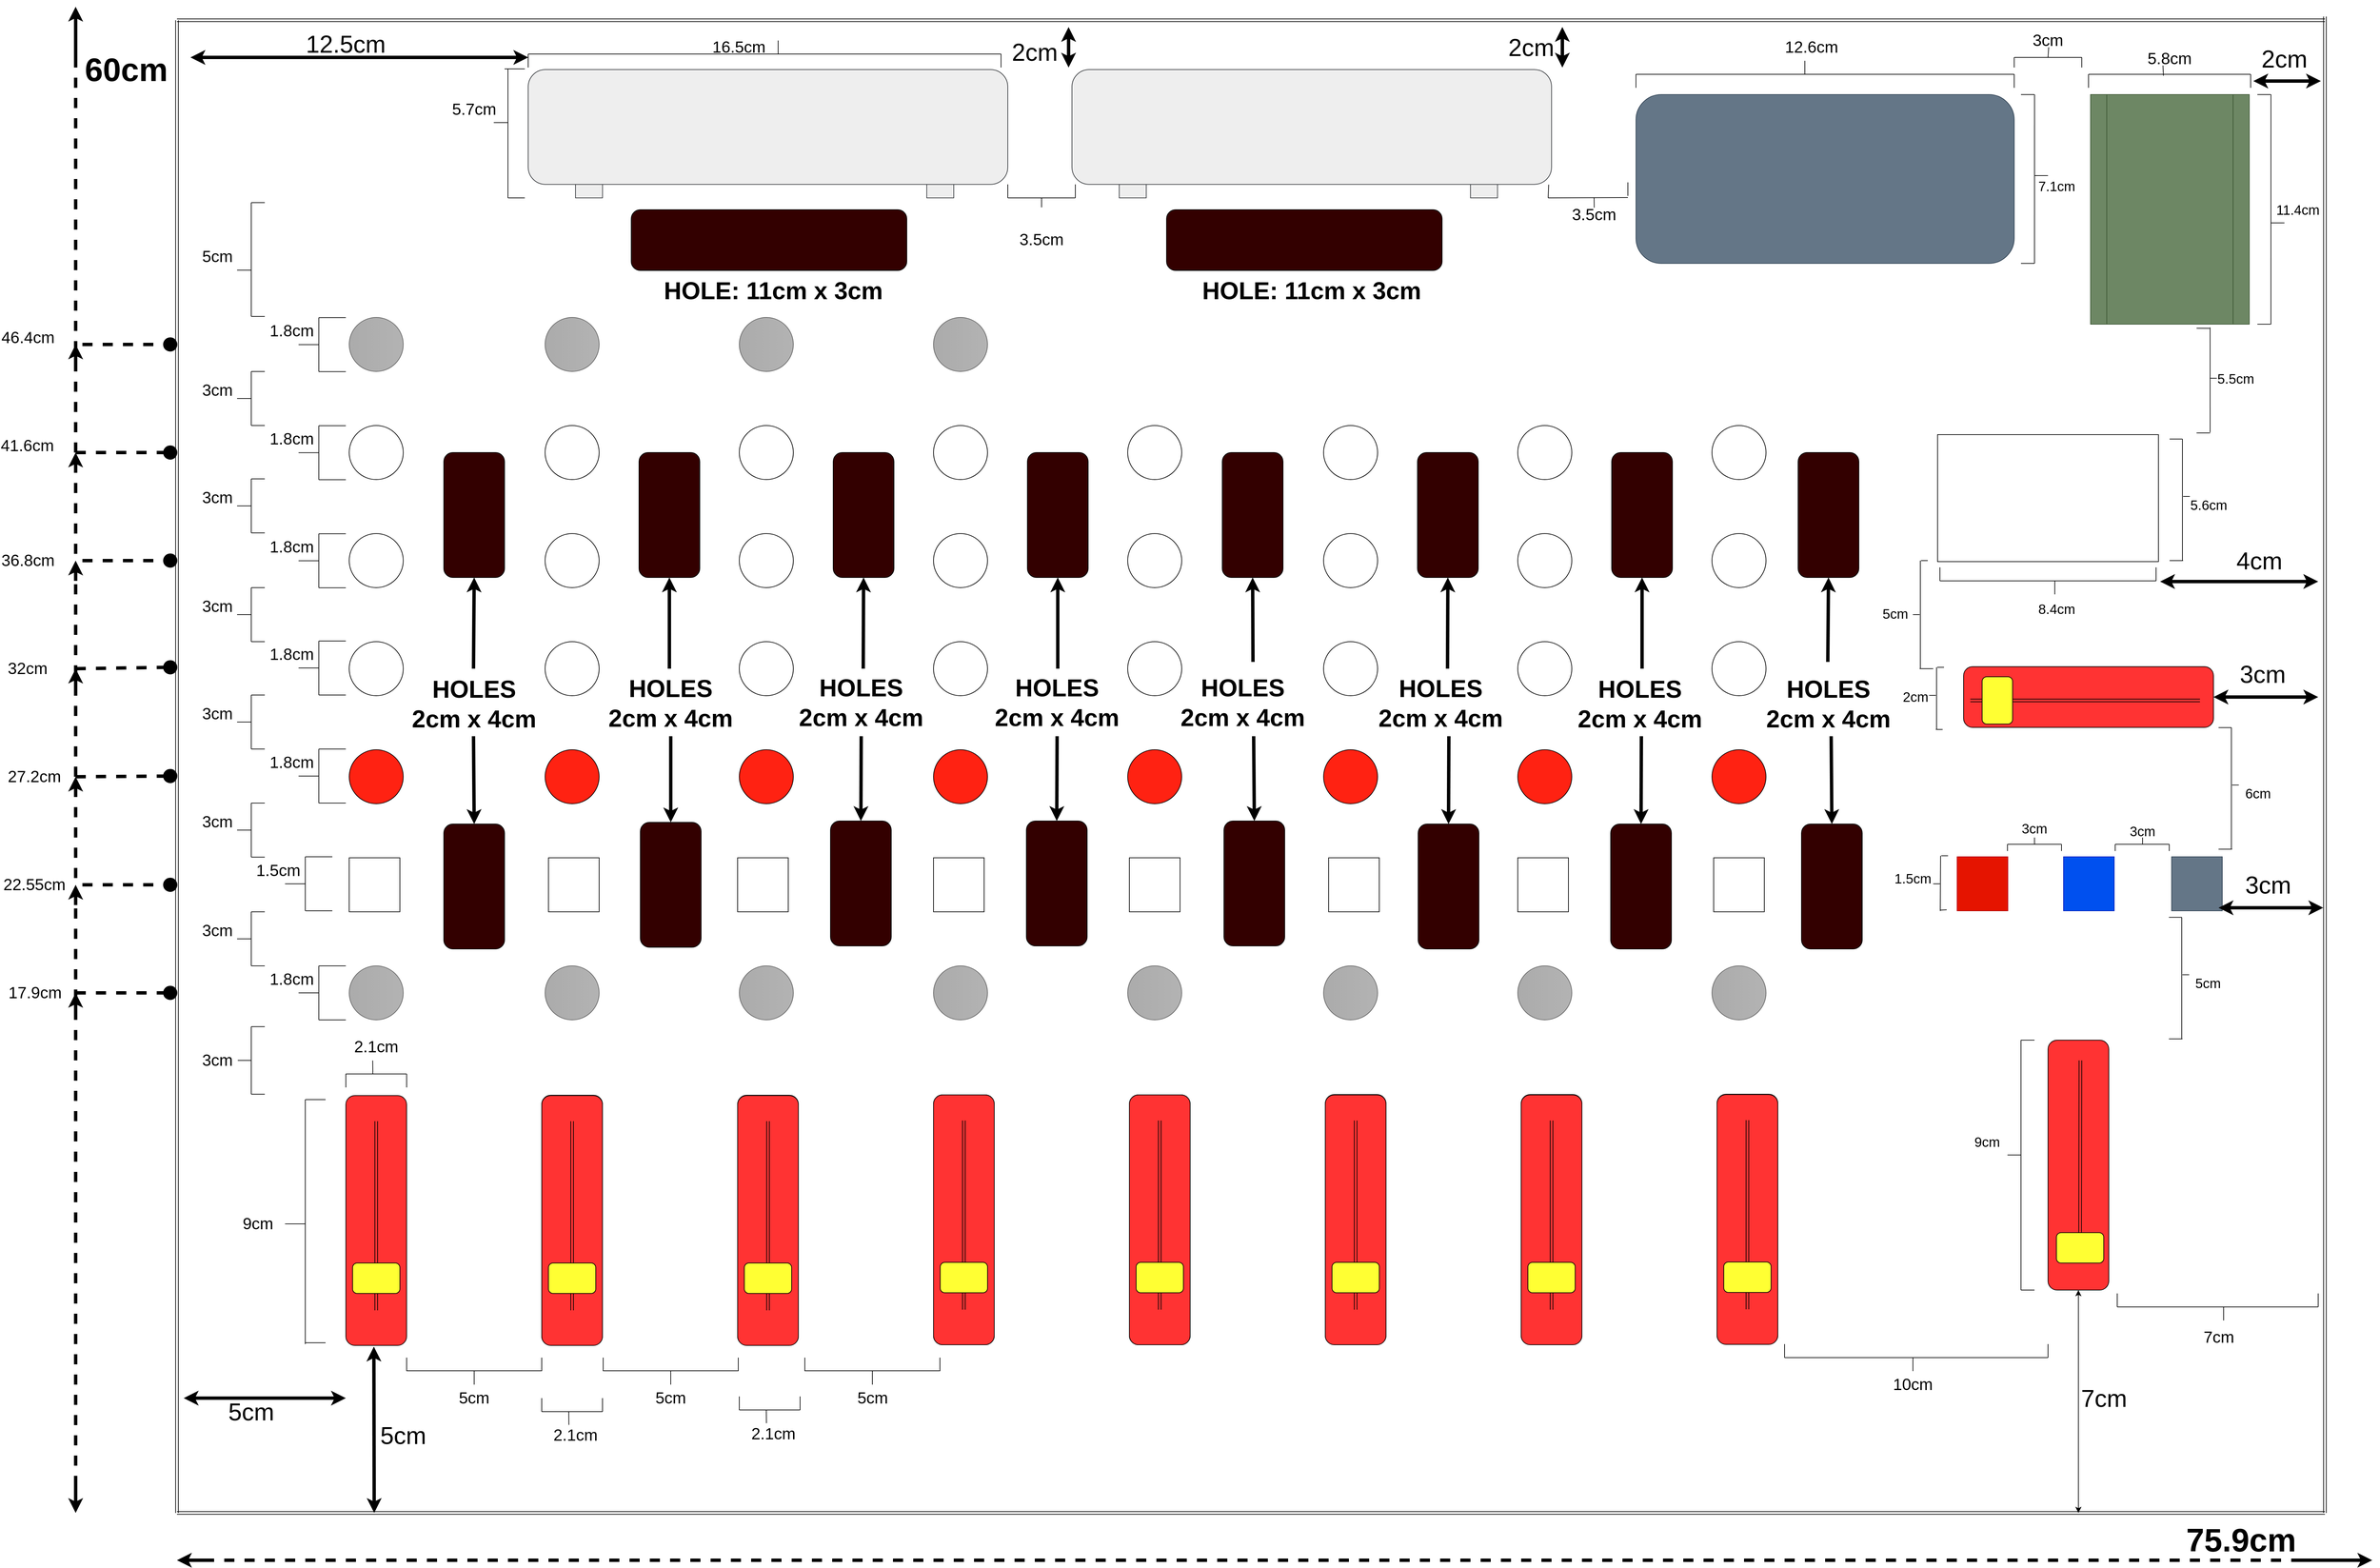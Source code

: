 <mxfile version="11.0.0" type="device"><diagram id="8mD3giSVnODLMXQuej91" name="Page-1"><mxGraphModel dx="6299" dy="3975" grid="1" gridSize="10" guides="1" tooltips="1" connect="1" arrows="1" fold="1" page="1" pageScale="1" pageWidth="4681" pageHeight="3300" math="0" shadow="0"><root><mxCell id="0"/><mxCell id="1" parent="0"/><mxCell id="XsOmPscNWaK3TCVXXbdN-1" value="" style="rounded=1;whiteSpace=wrap;html=1;fillColor=#FF3333;" parent="1" vertex="1"><mxGeometry x="480" y="-8" width="90" height="370" as="geometry"/></mxCell><mxCell id="XsOmPscNWaK3TCVXXbdN-3" value="" style="rounded=1;whiteSpace=wrap;html=1;" parent="1" vertex="1"><mxGeometry x="770" y="-8.5" width="90" height="370" as="geometry"/></mxCell><mxCell id="XsOmPscNWaK3TCVXXbdN-4" value="" style="rounded=1;whiteSpace=wrap;html=1;" parent="1" vertex="1"><mxGeometry x="1060" y="-8.5" width="90" height="370" as="geometry"/></mxCell><mxCell id="XsOmPscNWaK3TCVXXbdN-5" value="" style="rounded=1;whiteSpace=wrap;html=1;" parent="1" vertex="1"><mxGeometry x="1350" y="-9" width="90" height="370" as="geometry"/></mxCell><mxCell id="XsOmPscNWaK3TCVXXbdN-6" value="" style="rounded=1;whiteSpace=wrap;html=1;" parent="1" vertex="1"><mxGeometry x="1640" y="-9" width="90" height="370" as="geometry"/></mxCell><mxCell id="XsOmPscNWaK3TCVXXbdN-7" value="" style="rounded=1;whiteSpace=wrap;html=1;" parent="1" vertex="1"><mxGeometry x="1930" y="-9.5" width="90" height="370" as="geometry"/></mxCell><mxCell id="XsOmPscNWaK3TCVXXbdN-8" value="" style="rounded=1;whiteSpace=wrap;html=1;" parent="1" vertex="1"><mxGeometry x="2220" y="-9.5" width="90" height="370" as="geometry"/></mxCell><mxCell id="XsOmPscNWaK3TCVXXbdN-9" value="" style="rounded=1;whiteSpace=wrap;html=1;" parent="1" vertex="1"><mxGeometry x="2510" y="-10" width="90" height="370" as="geometry"/></mxCell><mxCell id="XsOmPscNWaK3TCVXXbdN-10" value="" style="rounded=1;whiteSpace=wrap;html=1;fillColor=#FF3333;" parent="1" vertex="1"><mxGeometry x="3000" y="-90" width="90" height="370" as="geometry"/></mxCell><mxCell id="XsOmPscNWaK3TCVXXbdN-11" value="" style="ellipse;whiteSpace=wrap;html=1;aspect=fixed;fillColor=#ABABAB;gradientColor=#b3b3b3;strokeColor=#666666;gradientDirection=east;" parent="1" vertex="1"><mxGeometry x="485" y="-200" width="80" height="80" as="geometry"/></mxCell><mxCell id="XsOmPscNWaK3TCVXXbdN-12" value="" style="ellipse;whiteSpace=wrap;html=1;aspect=fixed;fillColor=#ABABAB;gradientColor=#b3b3b3;strokeColor=#666666;gradientDirection=east;" parent="1" vertex="1"><mxGeometry x="775" y="-200" width="80" height="80" as="geometry"/></mxCell><mxCell id="XsOmPscNWaK3TCVXXbdN-13" value="" style="ellipse;whiteSpace=wrap;html=1;aspect=fixed;fillColor=#ABABAB;gradientColor=#b3b3b3;strokeColor=#666666;gradientDirection=east;" parent="1" vertex="1"><mxGeometry x="1062.5" y="-200" width="80" height="80" as="geometry"/></mxCell><mxCell id="XsOmPscNWaK3TCVXXbdN-14" value="" style="ellipse;whiteSpace=wrap;html=1;aspect=fixed;fillColor=#ABABAB;gradientColor=#b3b3b3;strokeColor=#666666;gradientDirection=east;" parent="1" vertex="1"><mxGeometry x="1350" y="-200" width="80" height="80" as="geometry"/></mxCell><mxCell id="XsOmPscNWaK3TCVXXbdN-15" value="" style="ellipse;whiteSpace=wrap;html=1;aspect=fixed;fillColor=#ABABAB;gradientColor=#b3b3b3;strokeColor=#666666;gradientDirection=east;" parent="1" vertex="1"><mxGeometry x="1637.5" y="-200" width="80" height="80" as="geometry"/></mxCell><mxCell id="XsOmPscNWaK3TCVXXbdN-16" value="" style="ellipse;whiteSpace=wrap;html=1;aspect=fixed;fillColor=#ABABAB;gradientColor=#b3b3b3;strokeColor=#666666;gradientDirection=east;" parent="1" vertex="1"><mxGeometry x="1927.5" y="-200" width="80" height="80" as="geometry"/></mxCell><mxCell id="XsOmPscNWaK3TCVXXbdN-17" value="" style="ellipse;whiteSpace=wrap;html=1;aspect=fixed;fillColor=#ABABAB;gradientColor=#b3b3b3;strokeColor=#666666;gradientDirection=east;" parent="1" vertex="1"><mxGeometry x="2215" y="-200" width="80" height="80" as="geometry"/></mxCell><mxCell id="XsOmPscNWaK3TCVXXbdN-18" value="" style="ellipse;whiteSpace=wrap;html=1;aspect=fixed;fillColor=#ABABAB;gradientColor=#b3b3b3;strokeColor=#666666;gradientDirection=east;" parent="1" vertex="1"><mxGeometry x="2502.5" y="-200" width="80" height="80" as="geometry"/></mxCell><mxCell id="XsOmPscNWaK3TCVXXbdN-19" value="" style="rounded=0;whiteSpace=wrap;html=1;" parent="1" vertex="1"><mxGeometry x="485" y="-360" width="75" height="80" as="geometry"/></mxCell><mxCell id="XsOmPscNWaK3TCVXXbdN-20" value="" style="rounded=0;whiteSpace=wrap;html=1;" parent="1" vertex="1"><mxGeometry x="780" y="-360" width="75" height="80" as="geometry"/></mxCell><mxCell id="XsOmPscNWaK3TCVXXbdN-22" value="" style="rounded=0;whiteSpace=wrap;html=1;" parent="1" vertex="1"><mxGeometry x="1060" y="-360" width="75" height="80" as="geometry"/></mxCell><mxCell id="XsOmPscNWaK3TCVXXbdN-23" value="" style="rounded=0;whiteSpace=wrap;html=1;" parent="1" vertex="1"><mxGeometry x="1350" y="-360" width="75" height="80" as="geometry"/></mxCell><mxCell id="XsOmPscNWaK3TCVXXbdN-24" value="" style="rounded=0;whiteSpace=wrap;html=1;" parent="1" vertex="1"><mxGeometry x="1640" y="-360" width="75" height="80" as="geometry"/></mxCell><mxCell id="XsOmPscNWaK3TCVXXbdN-25" value="" style="rounded=0;whiteSpace=wrap;html=1;" parent="1" vertex="1"><mxGeometry x="1935" y="-360" width="75" height="80" as="geometry"/></mxCell><mxCell id="XsOmPscNWaK3TCVXXbdN-26" value="" style="rounded=0;whiteSpace=wrap;html=1;" parent="1" vertex="1"><mxGeometry x="2215" y="-360" width="75" height="80" as="geometry"/></mxCell><mxCell id="XsOmPscNWaK3TCVXXbdN-27" value="" style="rounded=0;whiteSpace=wrap;html=1;" parent="1" vertex="1"><mxGeometry x="2505" y="-360" width="75" height="80" as="geometry"/></mxCell><mxCell id="XsOmPscNWaK3TCVXXbdN-28" value="" style="ellipse;whiteSpace=wrap;html=1;aspect=fixed;fillColor=#FF2212;" parent="1" vertex="1"><mxGeometry x="485" y="-520" width="80" height="80" as="geometry"/></mxCell><mxCell id="XsOmPscNWaK3TCVXXbdN-29" value="" style="ellipse;whiteSpace=wrap;html=1;aspect=fixed;fillColor=#FF2212;" parent="1" vertex="1"><mxGeometry x="775" y="-520" width="80" height="80" as="geometry"/></mxCell><mxCell id="XsOmPscNWaK3TCVXXbdN-30" value="" style="ellipse;whiteSpace=wrap;html=1;aspect=fixed;fillColor=#FF2212;" parent="1" vertex="1"><mxGeometry x="1062.5" y="-520" width="80" height="80" as="geometry"/></mxCell><mxCell id="XsOmPscNWaK3TCVXXbdN-31" value="" style="ellipse;whiteSpace=wrap;html=1;aspect=fixed;fillColor=#FF2212;" parent="1" vertex="1"><mxGeometry x="1350" y="-520" width="80" height="80" as="geometry"/></mxCell><mxCell id="XsOmPscNWaK3TCVXXbdN-32" value="" style="ellipse;whiteSpace=wrap;html=1;aspect=fixed;fillColor=#FF2212;" parent="1" vertex="1"><mxGeometry x="1637.5" y="-520" width="80" height="80" as="geometry"/></mxCell><mxCell id="XsOmPscNWaK3TCVXXbdN-33" value="" style="ellipse;whiteSpace=wrap;html=1;aspect=fixed;fillColor=#FF2212;" parent="1" vertex="1"><mxGeometry x="1927.5" y="-520" width="80" height="80" as="geometry"/></mxCell><mxCell id="XsOmPscNWaK3TCVXXbdN-34" value="" style="ellipse;whiteSpace=wrap;html=1;aspect=fixed;fillColor=#FF2212;" parent="1" vertex="1"><mxGeometry x="2215" y="-520" width="80" height="80" as="geometry"/></mxCell><mxCell id="XsOmPscNWaK3TCVXXbdN-35" value="" style="ellipse;whiteSpace=wrap;html=1;aspect=fixed;fillColor=#FF2212;" parent="1" vertex="1"><mxGeometry x="2502.5" y="-520" width="80" height="80" as="geometry"/></mxCell><mxCell id="XsOmPscNWaK3TCVXXbdN-36" value="" style="ellipse;whiteSpace=wrap;html=1;aspect=fixed;" parent="1" vertex="1"><mxGeometry x="485" y="-680" width="80" height="80" as="geometry"/></mxCell><mxCell id="XsOmPscNWaK3TCVXXbdN-37" value="" style="ellipse;whiteSpace=wrap;html=1;aspect=fixed;" parent="1" vertex="1"><mxGeometry x="775" y="-680" width="80" height="80" as="geometry"/></mxCell><mxCell id="XsOmPscNWaK3TCVXXbdN-38" value="" style="ellipse;whiteSpace=wrap;html=1;aspect=fixed;" parent="1" vertex="1"><mxGeometry x="1062.5" y="-680" width="80" height="80" as="geometry"/></mxCell><mxCell id="XsOmPscNWaK3TCVXXbdN-39" value="" style="ellipse;whiteSpace=wrap;html=1;aspect=fixed;" parent="1" vertex="1"><mxGeometry x="1350" y="-680" width="80" height="80" as="geometry"/></mxCell><mxCell id="XsOmPscNWaK3TCVXXbdN-40" value="" style="ellipse;whiteSpace=wrap;html=1;aspect=fixed;" parent="1" vertex="1"><mxGeometry x="1637.5" y="-680" width="80" height="80" as="geometry"/></mxCell><mxCell id="XsOmPscNWaK3TCVXXbdN-41" value="" style="ellipse;whiteSpace=wrap;html=1;aspect=fixed;" parent="1" vertex="1"><mxGeometry x="1927.5" y="-680" width="80" height="80" as="geometry"/></mxCell><mxCell id="XsOmPscNWaK3TCVXXbdN-42" value="" style="ellipse;whiteSpace=wrap;html=1;aspect=fixed;" parent="1" vertex="1"><mxGeometry x="2215" y="-680" width="80" height="80" as="geometry"/></mxCell><mxCell id="XsOmPscNWaK3TCVXXbdN-43" value="" style="ellipse;whiteSpace=wrap;html=1;aspect=fixed;" parent="1" vertex="1"><mxGeometry x="2502.5" y="-680" width="80" height="80" as="geometry"/></mxCell><mxCell id="XsOmPscNWaK3TCVXXbdN-44" value="" style="ellipse;whiteSpace=wrap;html=1;aspect=fixed;" parent="1" vertex="1"><mxGeometry x="485" y="-840" width="80" height="80" as="geometry"/></mxCell><mxCell id="XsOmPscNWaK3TCVXXbdN-45" value="" style="ellipse;whiteSpace=wrap;html=1;aspect=fixed;" parent="1" vertex="1"><mxGeometry x="775" y="-840" width="80" height="80" as="geometry"/></mxCell><mxCell id="XsOmPscNWaK3TCVXXbdN-46" value="" style="ellipse;whiteSpace=wrap;html=1;aspect=fixed;" parent="1" vertex="1"><mxGeometry x="1062.5" y="-840" width="80" height="80" as="geometry"/></mxCell><mxCell id="XsOmPscNWaK3TCVXXbdN-47" value="" style="ellipse;whiteSpace=wrap;html=1;aspect=fixed;" parent="1" vertex="1"><mxGeometry x="1350" y="-840" width="80" height="80" as="geometry"/></mxCell><mxCell id="XsOmPscNWaK3TCVXXbdN-48" value="" style="ellipse;whiteSpace=wrap;html=1;aspect=fixed;" parent="1" vertex="1"><mxGeometry x="1637.5" y="-840" width="80" height="80" as="geometry"/></mxCell><mxCell id="XsOmPscNWaK3TCVXXbdN-49" value="" style="ellipse;whiteSpace=wrap;html=1;aspect=fixed;" parent="1" vertex="1"><mxGeometry x="1927.5" y="-840" width="80" height="80" as="geometry"/></mxCell><mxCell id="XsOmPscNWaK3TCVXXbdN-50" value="" style="ellipse;whiteSpace=wrap;html=1;aspect=fixed;" parent="1" vertex="1"><mxGeometry x="2215" y="-840" width="80" height="80" as="geometry"/></mxCell><mxCell id="XsOmPscNWaK3TCVXXbdN-51" value="" style="ellipse;whiteSpace=wrap;html=1;aspect=fixed;" parent="1" vertex="1"><mxGeometry x="2502.5" y="-840" width="80" height="80" as="geometry"/></mxCell><mxCell id="XsOmPscNWaK3TCVXXbdN-71" value="" style="ellipse;whiteSpace=wrap;html=1;aspect=fixed;" parent="1" vertex="1"><mxGeometry x="485" y="-1000" width="80" height="80" as="geometry"/></mxCell><mxCell id="XsOmPscNWaK3TCVXXbdN-72" value="" style="ellipse;whiteSpace=wrap;html=1;aspect=fixed;" parent="1" vertex="1"><mxGeometry x="775" y="-1000" width="80" height="80" as="geometry"/></mxCell><mxCell id="XsOmPscNWaK3TCVXXbdN-73" value="" style="ellipse;whiteSpace=wrap;html=1;aspect=fixed;" parent="1" vertex="1"><mxGeometry x="1062.5" y="-1000" width="80" height="80" as="geometry"/></mxCell><mxCell id="XsOmPscNWaK3TCVXXbdN-74" value="" style="ellipse;whiteSpace=wrap;html=1;aspect=fixed;" parent="1" vertex="1"><mxGeometry x="1350" y="-1000" width="80" height="80" as="geometry"/></mxCell><mxCell id="XsOmPscNWaK3TCVXXbdN-75" value="" style="ellipse;whiteSpace=wrap;html=1;aspect=fixed;" parent="1" vertex="1"><mxGeometry x="1637.5" y="-1000" width="80" height="80" as="geometry"/></mxCell><mxCell id="XsOmPscNWaK3TCVXXbdN-76" value="" style="ellipse;whiteSpace=wrap;html=1;aspect=fixed;" parent="1" vertex="1"><mxGeometry x="1927.5" y="-1000" width="80" height="80" as="geometry"/></mxCell><mxCell id="XsOmPscNWaK3TCVXXbdN-77" value="" style="ellipse;whiteSpace=wrap;html=1;aspect=fixed;" parent="1" vertex="1"><mxGeometry x="2215" y="-1000" width="80" height="80" as="geometry"/></mxCell><mxCell id="XsOmPscNWaK3TCVXXbdN-78" value="" style="ellipse;whiteSpace=wrap;html=1;aspect=fixed;" parent="1" vertex="1"><mxGeometry x="2502.5" y="-1000" width="80" height="80" as="geometry"/></mxCell><mxCell id="XsOmPscNWaK3TCVXXbdN-79" value="" style="ellipse;whiteSpace=wrap;html=1;aspect=fixed;fillColor=#ABABAB;gradientColor=#b3b3b3;strokeColor=#666666;gradientDirection=east;" parent="1" vertex="1"><mxGeometry x="485" y="-1160" width="80" height="80" as="geometry"/></mxCell><mxCell id="XsOmPscNWaK3TCVXXbdN-80" value="" style="ellipse;whiteSpace=wrap;html=1;aspect=fixed;fillColor=#ABABAB;gradientColor=#b3b3b3;strokeColor=#666666;gradientDirection=east;" parent="1" vertex="1"><mxGeometry x="775" y="-1160" width="80" height="80" as="geometry"/></mxCell><mxCell id="XsOmPscNWaK3TCVXXbdN-81" value="" style="ellipse;whiteSpace=wrap;html=1;aspect=fixed;fillColor=#ABABAB;gradientColor=#b3b3b3;strokeColor=#666666;gradientDirection=east;" parent="1" vertex="1"><mxGeometry x="1062.5" y="-1160" width="80" height="80" as="geometry"/></mxCell><mxCell id="XsOmPscNWaK3TCVXXbdN-82" value="" style="ellipse;whiteSpace=wrap;html=1;aspect=fixed;fillColor=#ABABAB;gradientColor=#b3b3b3;strokeColor=#666666;gradientDirection=east;" parent="1" vertex="1"><mxGeometry x="1350" y="-1160" width="80" height="80" as="geometry"/></mxCell><mxCell id="XsOmPscNWaK3TCVXXbdN-99" value="&lt;font style=&quot;font-size: 36px&quot;&gt;5cm&lt;/font&gt;" style="text;html=1;strokeColor=none;fillColor=none;align=center;verticalAlign=middle;whiteSpace=wrap;rounded=0;" parent="1" vertex="1"><mxGeometry x="320" y="450" width="40" height="20" as="geometry"/></mxCell><mxCell id="XsOmPscNWaK3TCVXXbdN-105" value="" style="shape=link;html=1;" parent="1" source="XsOmPscNWaK3TCVXXbdN-106" edge="1"><mxGeometry width="50" height="50" relative="1" as="geometry"><mxPoint x="525" y="310" as="sourcePoint"/><mxPoint x="525" y="30" as="targetPoint"/></mxGeometry></mxCell><mxCell id="XsOmPscNWaK3TCVXXbdN-106" value="" style="rounded=1;whiteSpace=wrap;html=1;fillColor=#FFFF33;" parent="1" vertex="1"><mxGeometry x="490" y="240" width="70" height="45" as="geometry"/></mxCell><mxCell id="XsOmPscNWaK3TCVXXbdN-110" value="" style="shape=link;html=1;" parent="1" target="XsOmPscNWaK3TCVXXbdN-106" edge="1"><mxGeometry width="50" height="50" relative="1" as="geometry"><mxPoint x="525" y="310" as="sourcePoint"/><mxPoint x="525" y="30" as="targetPoint"/></mxGeometry></mxCell><mxCell id="XsOmPscNWaK3TCVXXbdN-115" value="" style="shape=link;html=1;" parent="1" source="XsOmPscNWaK3TCVXXbdN-116" edge="1"><mxGeometry width="50" height="50" relative="1" as="geometry"><mxPoint x="815" y="308" as="sourcePoint"/><mxPoint x="815" y="28" as="targetPoint"/></mxGeometry></mxCell><mxCell id="XsOmPscNWaK3TCVXXbdN-116" value="" style="rounded=1;whiteSpace=wrap;html=1;fillColor=#FFFF33;" parent="1" vertex="1"><mxGeometry x="780" y="238" width="70" height="45" as="geometry"/></mxCell><mxCell id="XsOmPscNWaK3TCVXXbdN-117" value="" style="shape=link;html=1;" parent="1" target="XsOmPscNWaK3TCVXXbdN-116" edge="1"><mxGeometry width="50" height="50" relative="1" as="geometry"><mxPoint x="815" y="308" as="sourcePoint"/><mxPoint x="815" y="28" as="targetPoint"/></mxGeometry></mxCell><mxCell id="XsOmPscNWaK3TCVXXbdN-119" value="" style="endArrow=none;html=1;" parent="1" edge="1"><mxGeometry width="50" height="50" relative="1" as="geometry"><mxPoint x="480" y="-20" as="sourcePoint"/><mxPoint x="480" y="-40" as="targetPoint"/></mxGeometry></mxCell><mxCell id="XsOmPscNWaK3TCVXXbdN-120" value="" style="endArrow=none;html=1;" parent="1" edge="1"><mxGeometry width="50" height="50" relative="1" as="geometry"><mxPoint x="570" y="-20" as="sourcePoint"/><mxPoint x="570" y="-40" as="targetPoint"/></mxGeometry></mxCell><mxCell id="XsOmPscNWaK3TCVXXbdN-121" value="" style="endArrow=none;html=1;" parent="1" edge="1"><mxGeometry width="50" height="50" relative="1" as="geometry"><mxPoint x="480" y="-40" as="sourcePoint"/><mxPoint x="570" y="-40" as="targetPoint"/></mxGeometry></mxCell><mxCell id="XsOmPscNWaK3TCVXXbdN-122" value="" style="endArrow=none;html=1;entryX=0.369;entryY=1.505;entryDx=0;entryDy=0;entryPerimeter=0;" parent="1" target="XsOmPscNWaK3TCVXXbdN-123" edge="1"><mxGeometry width="50" height="50" relative="1" as="geometry"><mxPoint x="520" y="-40" as="sourcePoint"/><mxPoint x="530" y="-60" as="targetPoint"/></mxGeometry></mxCell><mxCell id="XsOmPscNWaK3TCVXXbdN-123" value="&lt;font style=&quot;font-size: 24px&quot;&gt;2.1cm&lt;/font&gt;" style="text;html=1;strokeColor=none;fillColor=none;align=center;verticalAlign=middle;whiteSpace=wrap;rounded=0;" parent="1" vertex="1"><mxGeometry x="505" y="-90" width="40" height="20" as="geometry"/></mxCell><mxCell id="XsOmPscNWaK3TCVXXbdN-126" value="" style="endArrow=none;html=1;" parent="1" edge="1"><mxGeometry width="50" height="50" relative="1" as="geometry"><mxPoint x="440" y="-120" as="sourcePoint"/><mxPoint x="440" y="-200" as="targetPoint"/></mxGeometry></mxCell><mxCell id="XsOmPscNWaK3TCVXXbdN-127" value="" style="endArrow=none;html=1;" parent="1" edge="1"><mxGeometry width="50" height="50" relative="1" as="geometry"><mxPoint x="440" y="-200" as="sourcePoint"/><mxPoint x="480" y="-200" as="targetPoint"/></mxGeometry></mxCell><mxCell id="XsOmPscNWaK3TCVXXbdN-128" value="" style="endArrow=none;html=1;" parent="1" edge="1"><mxGeometry width="50" height="50" relative="1" as="geometry"><mxPoint x="440" y="-120" as="sourcePoint"/><mxPoint x="480" y="-120" as="targetPoint"/></mxGeometry></mxCell><mxCell id="XsOmPscNWaK3TCVXXbdN-129" value="" style="endArrow=none;html=1;" parent="1" edge="1"><mxGeometry width="50" height="50" relative="1" as="geometry"><mxPoint x="410" y="-160" as="sourcePoint"/><mxPoint x="440" y="-160" as="targetPoint"/></mxGeometry></mxCell><mxCell id="XsOmPscNWaK3TCVXXbdN-130" value="&lt;font style=&quot;font-size: 24px&quot;&gt;1.8cm&lt;/font&gt;" style="text;html=1;strokeColor=none;fillColor=none;align=center;verticalAlign=middle;whiteSpace=wrap;rounded=0;" parent="1" vertex="1"><mxGeometry x="380" y="-190" width="40" height="20" as="geometry"/></mxCell><mxCell id="XsOmPscNWaK3TCVXXbdN-131" value="" style="endArrow=none;html=1;" parent="1" edge="1"><mxGeometry width="50" height="50" relative="1" as="geometry"><mxPoint x="340" y="-10" as="sourcePoint"/><mxPoint x="340" y="-110" as="targetPoint"/></mxGeometry></mxCell><mxCell id="XsOmPscNWaK3TCVXXbdN-132" value="" style="endArrow=none;html=1;" parent="1" edge="1"><mxGeometry width="50" height="50" relative="1" as="geometry"><mxPoint x="340" y="-110" as="sourcePoint"/><mxPoint x="360" y="-110" as="targetPoint"/></mxGeometry></mxCell><mxCell id="XsOmPscNWaK3TCVXXbdN-133" value="" style="endArrow=none;html=1;" parent="1" edge="1"><mxGeometry width="50" height="50" relative="1" as="geometry"><mxPoint x="340" y="-10" as="sourcePoint"/><mxPoint x="360" y="-10" as="targetPoint"/></mxGeometry></mxCell><mxCell id="XsOmPscNWaK3TCVXXbdN-134" value="" style="endArrow=none;html=1;" parent="1" edge="1"><mxGeometry width="50" height="50" relative="1" as="geometry"><mxPoint x="320" y="-60" as="sourcePoint"/><mxPoint x="340" y="-60" as="targetPoint"/></mxGeometry></mxCell><mxCell id="XsOmPscNWaK3TCVXXbdN-135" value="&lt;font style=&quot;font-size: 24px&quot;&gt;3cm&lt;/font&gt;" style="text;html=1;strokeColor=none;fillColor=none;align=center;verticalAlign=middle;whiteSpace=wrap;rounded=0;" parent="1" vertex="1"><mxGeometry x="270" y="-70" width="40" height="20" as="geometry"/></mxCell><mxCell id="XsOmPscNWaK3TCVXXbdN-136" value="&lt;font style=&quot;font-size: 36px&quot;&gt;5cm&lt;/font&gt;" style="text;html=1;strokeColor=none;fillColor=none;align=center;verticalAlign=middle;whiteSpace=wrap;rounded=0;" parent="1" vertex="1"><mxGeometry x="545" y="480" width="40" height="30" as="geometry"/></mxCell><mxCell id="XsOmPscNWaK3TCVXXbdN-137" value="" style="endArrow=none;html=1;" parent="1" edge="1"><mxGeometry width="50" height="50" relative="1" as="geometry"><mxPoint x="440" y="-441" as="sourcePoint"/><mxPoint x="440" y="-521" as="targetPoint"/></mxGeometry></mxCell><mxCell id="XsOmPscNWaK3TCVXXbdN-138" value="" style="endArrow=none;html=1;" parent="1" edge="1"><mxGeometry width="50" height="50" relative="1" as="geometry"><mxPoint x="440" y="-521" as="sourcePoint"/><mxPoint x="480" y="-521" as="targetPoint"/></mxGeometry></mxCell><mxCell id="XsOmPscNWaK3TCVXXbdN-139" value="" style="endArrow=none;html=1;" parent="1" edge="1"><mxGeometry width="50" height="50" relative="1" as="geometry"><mxPoint x="440" y="-441" as="sourcePoint"/><mxPoint x="480" y="-441" as="targetPoint"/></mxGeometry></mxCell><mxCell id="XsOmPscNWaK3TCVXXbdN-140" value="" style="endArrow=none;html=1;" parent="1" edge="1"><mxGeometry width="50" height="50" relative="1" as="geometry"><mxPoint x="410" y="-481" as="sourcePoint"/><mxPoint x="440" y="-481" as="targetPoint"/></mxGeometry></mxCell><mxCell id="XsOmPscNWaK3TCVXXbdN-141" value="&lt;font style=&quot;font-size: 24px&quot;&gt;1.8cm&lt;/font&gt;" style="text;html=1;strokeColor=none;fillColor=none;align=center;verticalAlign=middle;whiteSpace=wrap;rounded=0;" parent="1" vertex="1"><mxGeometry x="380" y="-511" width="40" height="20" as="geometry"/></mxCell><mxCell id="XsOmPscNWaK3TCVXXbdN-142" value="" style="endArrow=none;html=1;" parent="1" edge="1"><mxGeometry width="50" height="50" relative="1" as="geometry"><mxPoint x="440" y="-601.006" as="sourcePoint"/><mxPoint x="440" y="-681.006" as="targetPoint"/></mxGeometry></mxCell><mxCell id="XsOmPscNWaK3TCVXXbdN-143" value="" style="endArrow=none;html=1;" parent="1" edge="1"><mxGeometry width="50" height="50" relative="1" as="geometry"><mxPoint x="440" y="-681.006" as="sourcePoint"/><mxPoint x="480" y="-681.006" as="targetPoint"/></mxGeometry></mxCell><mxCell id="XsOmPscNWaK3TCVXXbdN-144" value="" style="endArrow=none;html=1;" parent="1" edge="1"><mxGeometry width="50" height="50" relative="1" as="geometry"><mxPoint x="440" y="-601.006" as="sourcePoint"/><mxPoint x="480" y="-601.006" as="targetPoint"/></mxGeometry></mxCell><mxCell id="XsOmPscNWaK3TCVXXbdN-145" value="" style="endArrow=none;html=1;" parent="1" edge="1"><mxGeometry width="50" height="50" relative="1" as="geometry"><mxPoint x="410" y="-641.006" as="sourcePoint"/><mxPoint x="440" y="-641.006" as="targetPoint"/></mxGeometry></mxCell><mxCell id="XsOmPscNWaK3TCVXXbdN-146" value="&lt;font style=&quot;font-size: 24px&quot;&gt;1.8cm&lt;/font&gt;" style="text;html=1;strokeColor=none;fillColor=none;align=center;verticalAlign=middle;whiteSpace=wrap;rounded=0;" parent="1" vertex="1"><mxGeometry x="380" y="-671.006" width="40" height="20" as="geometry"/></mxCell><mxCell id="XsOmPscNWaK3TCVXXbdN-147" value="" style="endArrow=none;html=1;" parent="1" edge="1"><mxGeometry width="50" height="50" relative="1" as="geometry"><mxPoint x="440" y="-759.765" as="sourcePoint"/><mxPoint x="440" y="-839.765" as="targetPoint"/></mxGeometry></mxCell><mxCell id="XsOmPscNWaK3TCVXXbdN-148" value="" style="endArrow=none;html=1;" parent="1" edge="1"><mxGeometry width="50" height="50" relative="1" as="geometry"><mxPoint x="440" y="-839.765" as="sourcePoint"/><mxPoint x="480" y="-839.765" as="targetPoint"/></mxGeometry></mxCell><mxCell id="XsOmPscNWaK3TCVXXbdN-149" value="" style="endArrow=none;html=1;" parent="1" edge="1"><mxGeometry width="50" height="50" relative="1" as="geometry"><mxPoint x="440" y="-759.765" as="sourcePoint"/><mxPoint x="480" y="-759.765" as="targetPoint"/></mxGeometry></mxCell><mxCell id="XsOmPscNWaK3TCVXXbdN-150" value="" style="endArrow=none;html=1;" parent="1" edge="1"><mxGeometry width="50" height="50" relative="1" as="geometry"><mxPoint x="410" y="-799.765" as="sourcePoint"/><mxPoint x="440" y="-799.765" as="targetPoint"/></mxGeometry></mxCell><mxCell id="XsOmPscNWaK3TCVXXbdN-151" value="&lt;font style=&quot;font-size: 24px&quot;&gt;1.8cm&lt;/font&gt;" style="text;html=1;strokeColor=none;fillColor=none;align=center;verticalAlign=middle;whiteSpace=wrap;rounded=0;" parent="1" vertex="1"><mxGeometry x="380" y="-829.765" width="40" height="20" as="geometry"/></mxCell><mxCell id="XsOmPscNWaK3TCVXXbdN-152" value="" style="endArrow=none;html=1;" parent="1" edge="1"><mxGeometry width="50" height="50" relative="1" as="geometry"><mxPoint x="440" y="-919.765" as="sourcePoint"/><mxPoint x="440" y="-999.765" as="targetPoint"/></mxGeometry></mxCell><mxCell id="XsOmPscNWaK3TCVXXbdN-153" value="" style="endArrow=none;html=1;" parent="1" edge="1"><mxGeometry width="50" height="50" relative="1" as="geometry"><mxPoint x="440" y="-999.765" as="sourcePoint"/><mxPoint x="480" y="-999.765" as="targetPoint"/></mxGeometry></mxCell><mxCell id="XsOmPscNWaK3TCVXXbdN-154" value="" style="endArrow=none;html=1;" parent="1" edge="1"><mxGeometry width="50" height="50" relative="1" as="geometry"><mxPoint x="440" y="-919.765" as="sourcePoint"/><mxPoint x="480" y="-919.765" as="targetPoint"/></mxGeometry></mxCell><mxCell id="XsOmPscNWaK3TCVXXbdN-155" value="" style="endArrow=none;html=1;" parent="1" edge="1"><mxGeometry width="50" height="50" relative="1" as="geometry"><mxPoint x="410" y="-959.765" as="sourcePoint"/><mxPoint x="440" y="-959.765" as="targetPoint"/></mxGeometry></mxCell><mxCell id="XsOmPscNWaK3TCVXXbdN-156" value="&lt;font style=&quot;font-size: 24px&quot;&gt;1.8cm&lt;/font&gt;" style="text;html=1;strokeColor=none;fillColor=none;align=center;verticalAlign=middle;whiteSpace=wrap;rounded=0;" parent="1" vertex="1"><mxGeometry x="380" y="-989.765" width="40" height="20" as="geometry"/></mxCell><mxCell id="XsOmPscNWaK3TCVXXbdN-157" value="" style="endArrow=none;html=1;" parent="1" edge="1"><mxGeometry width="50" height="50" relative="1" as="geometry"><mxPoint x="440" y="-1079.765" as="sourcePoint"/><mxPoint x="440" y="-1159.765" as="targetPoint"/></mxGeometry></mxCell><mxCell id="XsOmPscNWaK3TCVXXbdN-158" value="" style="endArrow=none;html=1;" parent="1" edge="1"><mxGeometry width="50" height="50" relative="1" as="geometry"><mxPoint x="440" y="-1159.765" as="sourcePoint"/><mxPoint x="480" y="-1159.765" as="targetPoint"/></mxGeometry></mxCell><mxCell id="XsOmPscNWaK3TCVXXbdN-159" value="" style="endArrow=none;html=1;" parent="1" edge="1"><mxGeometry width="50" height="50" relative="1" as="geometry"><mxPoint x="440" y="-1079.765" as="sourcePoint"/><mxPoint x="480" y="-1079.765" as="targetPoint"/></mxGeometry></mxCell><mxCell id="XsOmPscNWaK3TCVXXbdN-160" value="" style="endArrow=none;html=1;" parent="1" edge="1"><mxGeometry width="50" height="50" relative="1" as="geometry"><mxPoint x="410" y="-1119.765" as="sourcePoint"/><mxPoint x="440" y="-1119.765" as="targetPoint"/></mxGeometry></mxCell><mxCell id="XsOmPscNWaK3TCVXXbdN-161" value="&lt;font style=&quot;font-size: 24px&quot;&gt;1.8cm&lt;/font&gt;" style="text;html=1;strokeColor=none;fillColor=none;align=center;verticalAlign=middle;whiteSpace=wrap;rounded=0;" parent="1" vertex="1"><mxGeometry x="380" y="-1149.765" width="40" height="20" as="geometry"/></mxCell><mxCell id="XsOmPscNWaK3TCVXXbdN-173" value="" style="endArrow=none;html=1;" parent="1" edge="1"><mxGeometry width="50" height="50" relative="1" as="geometry"><mxPoint x="420" y="-281.5" as="sourcePoint"/><mxPoint x="420" y="-361.5" as="targetPoint"/></mxGeometry></mxCell><mxCell id="XsOmPscNWaK3TCVXXbdN-174" value="" style="endArrow=none;html=1;" parent="1" edge="1"><mxGeometry width="50" height="50" relative="1" as="geometry"><mxPoint x="420" y="-361.5" as="sourcePoint"/><mxPoint x="460" y="-361.5" as="targetPoint"/></mxGeometry></mxCell><mxCell id="XsOmPscNWaK3TCVXXbdN-175" value="" style="endArrow=none;html=1;" parent="1" edge="1"><mxGeometry width="50" height="50" relative="1" as="geometry"><mxPoint x="420" y="-281.5" as="sourcePoint"/><mxPoint x="460" y="-281.5" as="targetPoint"/></mxGeometry></mxCell><mxCell id="XsOmPscNWaK3TCVXXbdN-176" value="" style="endArrow=none;html=1;" parent="1" edge="1"><mxGeometry width="50" height="50" relative="1" as="geometry"><mxPoint x="390" y="-321.5" as="sourcePoint"/><mxPoint x="420" y="-321.5" as="targetPoint"/></mxGeometry></mxCell><mxCell id="XsOmPscNWaK3TCVXXbdN-177" value="&lt;font style=&quot;font-size: 24px&quot;&gt;1.5cm&lt;/font&gt;" style="text;html=1;strokeColor=none;fillColor=none;align=center;verticalAlign=middle;whiteSpace=wrap;rounded=0;" parent="1" vertex="1"><mxGeometry x="360" y="-351.5" width="40" height="20" as="geometry"/></mxCell><mxCell id="XsOmPscNWaK3TCVXXbdN-180" value="" style="endArrow=none;html=1;" parent="1" edge="1"><mxGeometry width="50" height="50" relative="1" as="geometry"><mxPoint x="340" y="-200" as="sourcePoint"/><mxPoint x="340" y="-280" as="targetPoint"/></mxGeometry></mxCell><mxCell id="XsOmPscNWaK3TCVXXbdN-181" value="" style="endArrow=none;html=1;" parent="1" edge="1"><mxGeometry width="50" height="50" relative="1" as="geometry"><mxPoint x="340" y="-280" as="sourcePoint"/><mxPoint x="360" y="-280" as="targetPoint"/></mxGeometry></mxCell><mxCell id="XsOmPscNWaK3TCVXXbdN-182" value="" style="endArrow=none;html=1;" parent="1" edge="1"><mxGeometry width="50" height="50" relative="1" as="geometry"><mxPoint x="340" y="-200" as="sourcePoint"/><mxPoint x="360" y="-200" as="targetPoint"/></mxGeometry></mxCell><mxCell id="XsOmPscNWaK3TCVXXbdN-183" value="" style="endArrow=none;html=1;" parent="1" edge="1"><mxGeometry width="50" height="50" relative="1" as="geometry"><mxPoint x="319" y="-240" as="sourcePoint"/><mxPoint x="340" y="-240" as="targetPoint"/></mxGeometry></mxCell><mxCell id="XsOmPscNWaK3TCVXXbdN-184" value="&lt;font style=&quot;font-size: 24px&quot;&gt;3cm&lt;/font&gt;" style="text;html=1;strokeColor=none;fillColor=none;align=center;verticalAlign=middle;whiteSpace=wrap;rounded=0;" parent="1" vertex="1"><mxGeometry x="270" y="-262" width="40" height="20" as="geometry"/></mxCell><mxCell id="XsOmPscNWaK3TCVXXbdN-185" value="" style="endArrow=none;html=1;" parent="1" edge="1"><mxGeometry width="50" height="50" relative="1" as="geometry"><mxPoint x="340" y="-361" as="sourcePoint"/><mxPoint x="340" y="-441" as="targetPoint"/></mxGeometry></mxCell><mxCell id="XsOmPscNWaK3TCVXXbdN-186" value="" style="endArrow=none;html=1;" parent="1" edge="1"><mxGeometry width="50" height="50" relative="1" as="geometry"><mxPoint x="340" y="-441" as="sourcePoint"/><mxPoint x="360" y="-441" as="targetPoint"/></mxGeometry></mxCell><mxCell id="XsOmPscNWaK3TCVXXbdN-187" value="" style="endArrow=none;html=1;" parent="1" edge="1"><mxGeometry width="50" height="50" relative="1" as="geometry"><mxPoint x="340" y="-361" as="sourcePoint"/><mxPoint x="360" y="-361" as="targetPoint"/></mxGeometry></mxCell><mxCell id="XsOmPscNWaK3TCVXXbdN-188" value="" style="endArrow=none;html=1;" parent="1" edge="1"><mxGeometry width="50" height="50" relative="1" as="geometry"><mxPoint x="319" y="-401" as="sourcePoint"/><mxPoint x="340" y="-401" as="targetPoint"/></mxGeometry></mxCell><mxCell id="XsOmPscNWaK3TCVXXbdN-189" value="&lt;font style=&quot;font-size: 24px&quot;&gt;3cm&lt;/font&gt;" style="text;html=1;strokeColor=none;fillColor=none;align=center;verticalAlign=middle;whiteSpace=wrap;rounded=0;" parent="1" vertex="1"><mxGeometry x="270" y="-423" width="40" height="20" as="geometry"/></mxCell><mxCell id="XsOmPscNWaK3TCVXXbdN-190" value="" style="endArrow=none;html=1;" parent="1" edge="1"><mxGeometry width="50" height="50" relative="1" as="geometry"><mxPoint x="340" y="-521" as="sourcePoint"/><mxPoint x="340" y="-601" as="targetPoint"/></mxGeometry></mxCell><mxCell id="XsOmPscNWaK3TCVXXbdN-191" value="" style="endArrow=none;html=1;" parent="1" edge="1"><mxGeometry width="50" height="50" relative="1" as="geometry"><mxPoint x="340" y="-601" as="sourcePoint"/><mxPoint x="360" y="-601" as="targetPoint"/></mxGeometry></mxCell><mxCell id="XsOmPscNWaK3TCVXXbdN-192" value="" style="endArrow=none;html=1;" parent="1" edge="1"><mxGeometry width="50" height="50" relative="1" as="geometry"><mxPoint x="340" y="-521" as="sourcePoint"/><mxPoint x="360" y="-521" as="targetPoint"/></mxGeometry></mxCell><mxCell id="XsOmPscNWaK3TCVXXbdN-193" value="" style="endArrow=none;html=1;" parent="1" edge="1"><mxGeometry width="50" height="50" relative="1" as="geometry"><mxPoint x="319" y="-561" as="sourcePoint"/><mxPoint x="340" y="-561" as="targetPoint"/></mxGeometry></mxCell><mxCell id="XsOmPscNWaK3TCVXXbdN-194" value="&lt;font style=&quot;font-size: 24px&quot;&gt;3cm&lt;/font&gt;" style="text;html=1;strokeColor=none;fillColor=none;align=center;verticalAlign=middle;whiteSpace=wrap;rounded=0;" parent="1" vertex="1"><mxGeometry x="270" y="-583" width="40" height="20" as="geometry"/></mxCell><mxCell id="XsOmPscNWaK3TCVXXbdN-195" value="" style="endArrow=none;html=1;" parent="1" edge="1"><mxGeometry width="50" height="50" relative="1" as="geometry"><mxPoint x="340" y="-680" as="sourcePoint"/><mxPoint x="340" y="-760" as="targetPoint"/></mxGeometry></mxCell><mxCell id="XsOmPscNWaK3TCVXXbdN-196" value="" style="endArrow=none;html=1;" parent="1" edge="1"><mxGeometry width="50" height="50" relative="1" as="geometry"><mxPoint x="340" y="-760" as="sourcePoint"/><mxPoint x="360" y="-760" as="targetPoint"/></mxGeometry></mxCell><mxCell id="XsOmPscNWaK3TCVXXbdN-197" value="" style="endArrow=none;html=1;" parent="1" edge="1"><mxGeometry width="50" height="50" relative="1" as="geometry"><mxPoint x="340" y="-680" as="sourcePoint"/><mxPoint x="360" y="-680" as="targetPoint"/></mxGeometry></mxCell><mxCell id="XsOmPscNWaK3TCVXXbdN-198" value="" style="endArrow=none;html=1;" parent="1" edge="1"><mxGeometry width="50" height="50" relative="1" as="geometry"><mxPoint x="319" y="-720" as="sourcePoint"/><mxPoint x="340" y="-720" as="targetPoint"/></mxGeometry></mxCell><mxCell id="XsOmPscNWaK3TCVXXbdN-199" value="&lt;font style=&quot;font-size: 24px&quot;&gt;3cm&lt;/font&gt;" style="text;html=1;strokeColor=none;fillColor=none;align=center;verticalAlign=middle;whiteSpace=wrap;rounded=0;" parent="1" vertex="1"><mxGeometry x="270" y="-742" width="40" height="20" as="geometry"/></mxCell><mxCell id="XsOmPscNWaK3TCVXXbdN-200" value="" style="endArrow=none;html=1;" parent="1" edge="1"><mxGeometry width="50" height="50" relative="1" as="geometry"><mxPoint x="340" y="-841" as="sourcePoint"/><mxPoint x="340" y="-921" as="targetPoint"/></mxGeometry></mxCell><mxCell id="XsOmPscNWaK3TCVXXbdN-201" value="" style="endArrow=none;html=1;" parent="1" edge="1"><mxGeometry width="50" height="50" relative="1" as="geometry"><mxPoint x="340" y="-921" as="sourcePoint"/><mxPoint x="360" y="-921" as="targetPoint"/></mxGeometry></mxCell><mxCell id="XsOmPscNWaK3TCVXXbdN-202" value="" style="endArrow=none;html=1;" parent="1" edge="1"><mxGeometry width="50" height="50" relative="1" as="geometry"><mxPoint x="340" y="-841" as="sourcePoint"/><mxPoint x="360" y="-841" as="targetPoint"/></mxGeometry></mxCell><mxCell id="XsOmPscNWaK3TCVXXbdN-203" value="" style="endArrow=none;html=1;" parent="1" edge="1"><mxGeometry width="50" height="50" relative="1" as="geometry"><mxPoint x="319" y="-881" as="sourcePoint"/><mxPoint x="340" y="-881" as="targetPoint"/></mxGeometry></mxCell><mxCell id="XsOmPscNWaK3TCVXXbdN-204" value="&lt;font style=&quot;font-size: 24px&quot;&gt;3cm&lt;/font&gt;" style="text;html=1;strokeColor=none;fillColor=none;align=center;verticalAlign=middle;whiteSpace=wrap;rounded=0;" parent="1" vertex="1"><mxGeometry x="270" y="-903" width="40" height="20" as="geometry"/></mxCell><mxCell id="XsOmPscNWaK3TCVXXbdN-205" value="" style="endArrow=none;html=1;" parent="1" edge="1"><mxGeometry width="50" height="50" relative="1" as="geometry"><mxPoint x="340" y="-1000" as="sourcePoint"/><mxPoint x="340" y="-1080" as="targetPoint"/></mxGeometry></mxCell><mxCell id="XsOmPscNWaK3TCVXXbdN-206" value="" style="endArrow=none;html=1;" parent="1" edge="1"><mxGeometry width="50" height="50" relative="1" as="geometry"><mxPoint x="340" y="-1080" as="sourcePoint"/><mxPoint x="360" y="-1080" as="targetPoint"/></mxGeometry></mxCell><mxCell id="XsOmPscNWaK3TCVXXbdN-207" value="" style="endArrow=none;html=1;" parent="1" edge="1"><mxGeometry width="50" height="50" relative="1" as="geometry"><mxPoint x="340" y="-1000" as="sourcePoint"/><mxPoint x="360" y="-1000" as="targetPoint"/></mxGeometry></mxCell><mxCell id="XsOmPscNWaK3TCVXXbdN-208" value="" style="endArrow=none;html=1;" parent="1" edge="1"><mxGeometry width="50" height="50" relative="1" as="geometry"><mxPoint x="319" y="-1040" as="sourcePoint"/><mxPoint x="340" y="-1040" as="targetPoint"/></mxGeometry></mxCell><mxCell id="XsOmPscNWaK3TCVXXbdN-209" value="&lt;font style=&quot;font-size: 24px&quot;&gt;3cm&lt;/font&gt;" style="text;html=1;strokeColor=none;fillColor=none;align=center;verticalAlign=middle;whiteSpace=wrap;rounded=0;" parent="1" vertex="1"><mxGeometry x="270" y="-1062" width="40" height="20" as="geometry"/></mxCell><mxCell id="XsOmPscNWaK3TCVXXbdN-210" value="" style="endArrow=none;html=1;" parent="1" edge="1"><mxGeometry width="50" height="50" relative="1" as="geometry"><mxPoint x="420" y="360" as="sourcePoint"/><mxPoint x="420" y="-2" as="targetPoint"/></mxGeometry></mxCell><mxCell id="XsOmPscNWaK3TCVXXbdN-212" value="" style="endArrow=none;html=1;" parent="1" edge="1"><mxGeometry width="50" height="50" relative="1" as="geometry"><mxPoint x="420" y="-2" as="sourcePoint"/><mxPoint x="450" y="-2" as="targetPoint"/></mxGeometry></mxCell><mxCell id="XsOmPscNWaK3TCVXXbdN-213" value="" style="endArrow=none;html=1;" parent="1" edge="1"><mxGeometry width="50" height="50" relative="1" as="geometry"><mxPoint x="390" y="182" as="sourcePoint"/><mxPoint x="420" y="182" as="targetPoint"/></mxGeometry></mxCell><mxCell id="XsOmPscNWaK3TCVXXbdN-214" value="&lt;font style=&quot;font-size: 24px&quot;&gt;9cm&lt;/font&gt;" style="text;html=1;strokeColor=none;fillColor=none;align=center;verticalAlign=middle;whiteSpace=wrap;rounded=0;" parent="1" vertex="1"><mxGeometry x="330" y="172" width="40" height="20" as="geometry"/></mxCell><mxCell id="XsOmPscNWaK3TCVXXbdN-218" value="" style="endArrow=none;html=1;" parent="1" edge="1"><mxGeometry width="50" height="50" relative="1" as="geometry"><mxPoint x="420" y="358" as="sourcePoint"/><mxPoint x="450" y="358" as="targetPoint"/></mxGeometry></mxCell><mxCell id="XsOmPscNWaK3TCVXXbdN-219" value="" style="endArrow=none;html=1;" parent="1" edge="1"><mxGeometry width="50" height="50" relative="1" as="geometry"><mxPoint x="570" y="399.5" as="sourcePoint"/><mxPoint x="770" y="399.5" as="targetPoint"/></mxGeometry></mxCell><mxCell id="XsOmPscNWaK3TCVXXbdN-220" value="" style="endArrow=none;html=1;" parent="1" edge="1"><mxGeometry width="50" height="50" relative="1" as="geometry"><mxPoint x="570" y="400" as="sourcePoint"/><mxPoint x="570" y="380" as="targetPoint"/></mxGeometry></mxCell><mxCell id="XsOmPscNWaK3TCVXXbdN-221" value="" style="endArrow=none;html=1;" parent="1" edge="1"><mxGeometry width="50" height="50" relative="1" as="geometry"><mxPoint x="770" y="400" as="sourcePoint"/><mxPoint x="770" y="380" as="targetPoint"/></mxGeometry></mxCell><mxCell id="XsOmPscNWaK3TCVXXbdN-222" value="" style="endArrow=none;html=1;" parent="1" edge="1"><mxGeometry width="50" height="50" relative="1" as="geometry"><mxPoint x="670" y="420" as="sourcePoint"/><mxPoint x="670" y="400" as="targetPoint"/></mxGeometry></mxCell><mxCell id="XsOmPscNWaK3TCVXXbdN-223" value="&lt;font style=&quot;font-size: 24px&quot;&gt;5cm&lt;/font&gt;" style="text;html=1;strokeColor=none;fillColor=none;align=center;verticalAlign=middle;whiteSpace=wrap;rounded=0;" parent="1" vertex="1"><mxGeometry x="650" y="430" width="40" height="20" as="geometry"/></mxCell><mxCell id="XsOmPscNWaK3TCVXXbdN-224" value="" style="shape=link;html=1;" parent="1" edge="1"><mxGeometry width="50" height="50" relative="1" as="geometry"><mxPoint x="230" y="610" as="sourcePoint"/><mxPoint x="230" y="-1600" as="targetPoint"/></mxGeometry></mxCell><mxCell id="XsOmPscNWaK3TCVXXbdN-225" value="" style="shape=link;html=1;" parent="1" edge="1"><mxGeometry width="50" height="50" relative="1" as="geometry"><mxPoint x="230" y="610" as="sourcePoint"/><mxPoint x="3410" y="610" as="targetPoint"/></mxGeometry></mxCell><mxCell id="XsOmPscNWaK3TCVXXbdN-232" value="" style="endArrow=none;html=1;" parent="1" edge="1"><mxGeometry width="50" height="50" relative="1" as="geometry"><mxPoint x="861" y="399.5" as="sourcePoint"/><mxPoint x="1061" y="399.5" as="targetPoint"/></mxGeometry></mxCell><mxCell id="XsOmPscNWaK3TCVXXbdN-233" value="" style="endArrow=none;html=1;" parent="1" edge="1"><mxGeometry width="50" height="50" relative="1" as="geometry"><mxPoint x="861" y="400" as="sourcePoint"/><mxPoint x="861" y="380" as="targetPoint"/></mxGeometry></mxCell><mxCell id="XsOmPscNWaK3TCVXXbdN-234" value="" style="endArrow=none;html=1;" parent="1" edge="1"><mxGeometry width="50" height="50" relative="1" as="geometry"><mxPoint x="1061" y="400" as="sourcePoint"/><mxPoint x="1061" y="380" as="targetPoint"/></mxGeometry></mxCell><mxCell id="XsOmPscNWaK3TCVXXbdN-235" value="" style="endArrow=none;html=1;" parent="1" edge="1"><mxGeometry width="50" height="50" relative="1" as="geometry"><mxPoint x="961" y="420" as="sourcePoint"/><mxPoint x="961" y="400" as="targetPoint"/></mxGeometry></mxCell><mxCell id="XsOmPscNWaK3TCVXXbdN-236" value="&lt;font style=&quot;font-size: 24px&quot;&gt;5cm&lt;/font&gt;" style="text;html=1;strokeColor=none;fillColor=none;align=center;verticalAlign=middle;whiteSpace=wrap;rounded=0;" parent="1" vertex="1"><mxGeometry x="941" y="430" width="40" height="20" as="geometry"/></mxCell><mxCell id="XsOmPscNWaK3TCVXXbdN-237" value="" style="endArrow=none;html=1;" parent="1" edge="1"><mxGeometry width="50" height="50" relative="1" as="geometry"><mxPoint x="1159.5" y="399.5" as="sourcePoint"/><mxPoint x="1359.5" y="399.5" as="targetPoint"/></mxGeometry></mxCell><mxCell id="XsOmPscNWaK3TCVXXbdN-238" value="" style="endArrow=none;html=1;" parent="1" edge="1"><mxGeometry width="50" height="50" relative="1" as="geometry"><mxPoint x="1159.5" y="400" as="sourcePoint"/><mxPoint x="1159.5" y="380" as="targetPoint"/></mxGeometry></mxCell><mxCell id="XsOmPscNWaK3TCVXXbdN-239" value="" style="endArrow=none;html=1;" parent="1" edge="1"><mxGeometry width="50" height="50" relative="1" as="geometry"><mxPoint x="1359.5" y="400" as="sourcePoint"/><mxPoint x="1359.5" y="380" as="targetPoint"/></mxGeometry></mxCell><mxCell id="XsOmPscNWaK3TCVXXbdN-240" value="" style="endArrow=none;html=1;" parent="1" edge="1"><mxGeometry width="50" height="50" relative="1" as="geometry"><mxPoint x="1259.5" y="420" as="sourcePoint"/><mxPoint x="1259.5" y="400" as="targetPoint"/></mxGeometry></mxCell><mxCell id="XsOmPscNWaK3TCVXXbdN-241" value="&lt;font style=&quot;font-size: 24px&quot;&gt;5cm&lt;/font&gt;" style="text;html=1;strokeColor=none;fillColor=none;align=center;verticalAlign=middle;whiteSpace=wrap;rounded=0;" parent="1" vertex="1"><mxGeometry x="1239.5" y="430" width="40" height="20" as="geometry"/></mxCell><mxCell id="XsOmPscNWaK3TCVXXbdN-247" value="" style="endArrow=none;html=1;" parent="1" edge="1"><mxGeometry width="50" height="50" relative="1" as="geometry"><mxPoint x="2610" y="380" as="sourcePoint"/><mxPoint x="3000" y="380" as="targetPoint"/></mxGeometry></mxCell><mxCell id="XsOmPscNWaK3TCVXXbdN-248" value="" style="endArrow=none;html=1;" parent="1" edge="1"><mxGeometry width="50" height="50" relative="1" as="geometry"><mxPoint x="2610" y="380" as="sourcePoint"/><mxPoint x="2610" y="360" as="targetPoint"/></mxGeometry></mxCell><mxCell id="XsOmPscNWaK3TCVXXbdN-249" value="" style="endArrow=none;html=1;" parent="1" edge="1"><mxGeometry width="50" height="50" relative="1" as="geometry"><mxPoint x="3000" y="380" as="sourcePoint"/><mxPoint x="3000" y="360" as="targetPoint"/></mxGeometry></mxCell><mxCell id="XsOmPscNWaK3TCVXXbdN-250" value="" style="endArrow=none;html=1;" parent="1" edge="1"><mxGeometry width="50" height="50" relative="1" as="geometry"><mxPoint x="2800" y="400" as="sourcePoint"/><mxPoint x="2800" y="380" as="targetPoint"/></mxGeometry></mxCell><mxCell id="XsOmPscNWaK3TCVXXbdN-251" value="&lt;font style=&quot;font-size: 24px&quot;&gt;10cm&lt;/font&gt;" style="text;html=1;strokeColor=none;fillColor=none;align=center;verticalAlign=middle;whiteSpace=wrap;rounded=0;" parent="1" vertex="1"><mxGeometry x="2780" y="410" width="40" height="20" as="geometry"/></mxCell><mxCell id="XsOmPscNWaK3TCVXXbdN-253" value="" style="endArrow=classic;startArrow=classic;html=1;entryX=0.5;entryY=1;entryDx=0;entryDy=0;" parent="1" target="XsOmPscNWaK3TCVXXbdN-10" edge="1"><mxGeometry width="50" height="50" relative="1" as="geometry"><mxPoint x="3045" y="610" as="sourcePoint"/><mxPoint x="3057.5" y="340" as="targetPoint"/></mxGeometry></mxCell><mxCell id="XsOmPscNWaK3TCVXXbdN-254" value="&lt;font style=&quot;font-size: 36px&quot;&gt;7cm&lt;/font&gt;" style="text;html=1;strokeColor=none;fillColor=none;align=center;verticalAlign=middle;whiteSpace=wrap;rounded=0;" parent="1" vertex="1"><mxGeometry x="3062.5" y="425" width="40" height="30" as="geometry"/></mxCell><mxCell id="XsOmPscNWaK3TCVXXbdN-274" value="" style="endArrow=none;html=1;" parent="1" edge="1"><mxGeometry width="50" height="50" relative="1" as="geometry"><mxPoint x="770" y="460" as="sourcePoint"/><mxPoint x="770" y="440" as="targetPoint"/></mxGeometry></mxCell><mxCell id="XsOmPscNWaK3TCVXXbdN-275" value="" style="endArrow=none;html=1;" parent="1" edge="1"><mxGeometry width="50" height="50" relative="1" as="geometry"><mxPoint x="860" y="460" as="sourcePoint"/><mxPoint x="860" y="440" as="targetPoint"/></mxGeometry></mxCell><mxCell id="XsOmPscNWaK3TCVXXbdN-276" value="" style="endArrow=none;html=1;" parent="1" edge="1"><mxGeometry width="50" height="50" relative="1" as="geometry"><mxPoint x="770" y="460" as="sourcePoint"/><mxPoint x="860" y="460" as="targetPoint"/></mxGeometry></mxCell><mxCell id="XsOmPscNWaK3TCVXXbdN-277" value="" style="endArrow=none;html=1;exitX=0.255;exitY=-0.268;exitDx=0;exitDy=0;exitPerimeter=0;" parent="1" source="XsOmPscNWaK3TCVXXbdN-278" edge="1"><mxGeometry width="50" height="50" relative="1" as="geometry"><mxPoint x="870" y="480" as="sourcePoint"/><mxPoint x="810" y="460" as="targetPoint"/><Array as="points"/></mxGeometry></mxCell><mxCell id="XsOmPscNWaK3TCVXXbdN-278" value="&lt;font style=&quot;font-size: 24px&quot;&gt;2.1cm&lt;/font&gt;" style="text;html=1;strokeColor=none;fillColor=none;align=center;verticalAlign=middle;whiteSpace=wrap;rounded=0;" parent="1" vertex="1"><mxGeometry x="800" y="485" width="40" height="20" as="geometry"/></mxCell><mxCell id="XsOmPscNWaK3TCVXXbdN-284" value="" style="endArrow=none;html=1;" parent="1" edge="1"><mxGeometry width="50" height="50" relative="1" as="geometry"><mxPoint x="1062.5" y="457.5" as="sourcePoint"/><mxPoint x="1062.5" y="437.5" as="targetPoint"/></mxGeometry></mxCell><mxCell id="XsOmPscNWaK3TCVXXbdN-285" value="" style="endArrow=none;html=1;" parent="1" edge="1"><mxGeometry width="50" height="50" relative="1" as="geometry"><mxPoint x="1152.5" y="457.5" as="sourcePoint"/><mxPoint x="1152.5" y="437.5" as="targetPoint"/></mxGeometry></mxCell><mxCell id="XsOmPscNWaK3TCVXXbdN-286" value="" style="endArrow=none;html=1;" parent="1" edge="1"><mxGeometry width="50" height="50" relative="1" as="geometry"><mxPoint x="1062.5" y="457.5" as="sourcePoint"/><mxPoint x="1152.5" y="457.5" as="targetPoint"/></mxGeometry></mxCell><mxCell id="XsOmPscNWaK3TCVXXbdN-287" value="" style="endArrow=none;html=1;exitX=0.255;exitY=-0.268;exitDx=0;exitDy=0;exitPerimeter=0;" parent="1" source="XsOmPscNWaK3TCVXXbdN-288" edge="1"><mxGeometry width="50" height="50" relative="1" as="geometry"><mxPoint x="1162.5" y="477.5" as="sourcePoint"/><mxPoint x="1102.5" y="457.5" as="targetPoint"/><Array as="points"/></mxGeometry></mxCell><mxCell id="XsOmPscNWaK3TCVXXbdN-288" value="&lt;font style=&quot;font-size: 24px&quot;&gt;2.1cm&lt;/font&gt;" style="text;html=1;strokeColor=none;fillColor=none;align=center;verticalAlign=middle;whiteSpace=wrap;rounded=0;" parent="1" vertex="1"><mxGeometry x="1092.5" y="482.5" width="40" height="20" as="geometry"/></mxCell><mxCell id="XsOmPscNWaK3TCVXXbdN-289" value="" style="shape=link;html=1;" parent="1" source="XsOmPscNWaK3TCVXXbdN-290" edge="1"><mxGeometry width="50" height="50" relative="1" as="geometry"><mxPoint x="3047.5" y="265" as="sourcePoint"/><mxPoint x="3048" y="-60" as="targetPoint"/></mxGeometry></mxCell><mxCell id="XsOmPscNWaK3TCVXXbdN-290" value="" style="rounded=1;whiteSpace=wrap;html=1;fillColor=#FFFF33;" parent="1" vertex="1"><mxGeometry x="3012.5" y="195" width="70" height="45" as="geometry"/></mxCell><mxCell id="XsOmPscNWaK3TCVXXbdN-292" value="" style="endArrow=none;dashed=1;html=1;strokeWidth=5;" parent="1" edge="1"><mxGeometry width="50" height="50" relative="1" as="geometry"><mxPoint x="80" y="600" as="sourcePoint"/><mxPoint x="80" y="-1580" as="targetPoint"/></mxGeometry></mxCell><mxCell id="XsOmPscNWaK3TCVXXbdN-293" value="" style="endArrow=none;dashed=1;html=1;strokeWidth=5;" parent="1" source="XsOmPscNWaK3TCVXXbdN-296" edge="1"><mxGeometry width="50" height="50" relative="1" as="geometry"><mxPoint x="80" y="-160" as="sourcePoint"/><mxPoint x="220" y="-160" as="targetPoint"/></mxGeometry></mxCell><mxCell id="XsOmPscNWaK3TCVXXbdN-296" value="" style="ellipse;whiteSpace=wrap;html=1;aspect=fixed;fillColor=#000000;" parent="1" vertex="1"><mxGeometry x="210" y="-170" width="20" height="20" as="geometry"/></mxCell><mxCell id="XsOmPscNWaK3TCVXXbdN-297" value="" style="endArrow=none;dashed=1;html=1;strokeWidth=5;" parent="1" target="XsOmPscNWaK3TCVXXbdN-296" edge="1"><mxGeometry width="50" height="50" relative="1" as="geometry"><mxPoint x="80" y="-160" as="sourcePoint"/><mxPoint x="220" y="-160" as="targetPoint"/></mxGeometry></mxCell><mxCell id="XsOmPscNWaK3TCVXXbdN-300" value="" style="endArrow=none;dashed=1;html=1;strokeWidth=5;" parent="1" source="XsOmPscNWaK3TCVXXbdN-309" edge="1"><mxGeometry width="50" height="50" relative="1" as="geometry"><mxPoint x="90" y="-320" as="sourcePoint"/><mxPoint x="230" y="-320" as="targetPoint"/></mxGeometry></mxCell><mxCell id="XsOmPscNWaK3TCVXXbdN-301" value="" style="endArrow=none;dashed=1;html=1;strokeWidth=5;" parent="1" source="XsOmPscNWaK3TCVXXbdN-314" edge="1"><mxGeometry width="50" height="50" relative="1" as="geometry"><mxPoint x="80" y="-480" as="sourcePoint"/><mxPoint x="230" y="-480" as="targetPoint"/></mxGeometry></mxCell><mxCell id="XsOmPscNWaK3TCVXXbdN-302" value="" style="endArrow=none;dashed=1;html=1;strokeWidth=5;" parent="1" source="XsOmPscNWaK3TCVXXbdN-317" edge="1"><mxGeometry width="50" height="50" relative="1" as="geometry"><mxPoint x="80" y="-640" as="sourcePoint"/><mxPoint x="230" y="-640" as="targetPoint"/></mxGeometry></mxCell><mxCell id="XsOmPscNWaK3TCVXXbdN-303" value="" style="endArrow=none;dashed=1;html=1;strokeWidth=5;" parent="1" source="XsOmPscNWaK3TCVXXbdN-323" edge="1"><mxGeometry width="50" height="50" relative="1" as="geometry"><mxPoint x="90" y="-800" as="sourcePoint"/><mxPoint x="220" y="-800" as="targetPoint"/></mxGeometry></mxCell><mxCell id="XsOmPscNWaK3TCVXXbdN-304" value="" style="endArrow=none;dashed=1;html=1;strokeWidth=5;" parent="1" source="XsOmPscNWaK3TCVXXbdN-325" edge="1"><mxGeometry width="50" height="50" relative="1" as="geometry"><mxPoint x="80" y="-960" as="sourcePoint"/><mxPoint x="230" y="-960" as="targetPoint"/></mxGeometry></mxCell><mxCell id="XsOmPscNWaK3TCVXXbdN-305" value="" style="endArrow=none;dashed=1;html=1;strokeWidth=5;" parent="1" source="XsOmPscNWaK3TCVXXbdN-328" edge="1"><mxGeometry width="50" height="50" relative="1" as="geometry"><mxPoint x="90" y="-1120" as="sourcePoint"/><mxPoint x="220" y="-1120" as="targetPoint"/></mxGeometry></mxCell><mxCell id="XsOmPscNWaK3TCVXXbdN-309" value="" style="ellipse;whiteSpace=wrap;html=1;aspect=fixed;fillColor=#000000;" parent="1" vertex="1"><mxGeometry x="210" y="-330" width="20" height="20" as="geometry"/></mxCell><mxCell id="XsOmPscNWaK3TCVXXbdN-310" value="" style="endArrow=none;dashed=1;html=1;strokeWidth=5;" parent="1" target="XsOmPscNWaK3TCVXXbdN-309" edge="1"><mxGeometry width="50" height="50" relative="1" as="geometry"><mxPoint x="90" y="-320" as="sourcePoint"/><mxPoint x="230" y="-320" as="targetPoint"/></mxGeometry></mxCell><mxCell id="XsOmPscNWaK3TCVXXbdN-314" value="" style="ellipse;whiteSpace=wrap;html=1;aspect=fixed;fillColor=#000000;" parent="1" vertex="1"><mxGeometry x="210" y="-491" width="20" height="20" as="geometry"/></mxCell><mxCell id="XsOmPscNWaK3TCVXXbdN-316" value="" style="endArrow=none;dashed=1;html=1;strokeWidth=5;" parent="1" target="XsOmPscNWaK3TCVXXbdN-314" edge="1"><mxGeometry width="50" height="50" relative="1" as="geometry"><mxPoint x="80" y="-480" as="sourcePoint"/><mxPoint x="230" y="-480" as="targetPoint"/></mxGeometry></mxCell><mxCell id="XsOmPscNWaK3TCVXXbdN-317" value="" style="ellipse;whiteSpace=wrap;html=1;aspect=fixed;fillColor=#000000;" parent="1" vertex="1"><mxGeometry x="210" y="-652" width="20" height="20" as="geometry"/></mxCell><mxCell id="XsOmPscNWaK3TCVXXbdN-318" value="" style="endArrow=none;dashed=1;html=1;strokeWidth=5;" parent="1" target="XsOmPscNWaK3TCVXXbdN-317" edge="1"><mxGeometry width="50" height="50" relative="1" as="geometry"><mxPoint x="80" y="-640" as="sourcePoint"/><mxPoint x="230" y="-640" as="targetPoint"/></mxGeometry></mxCell><mxCell id="XsOmPscNWaK3TCVXXbdN-323" value="" style="ellipse;whiteSpace=wrap;html=1;aspect=fixed;fillColor=#000000;" parent="1" vertex="1"><mxGeometry x="210" y="-810" width="20" height="20" as="geometry"/></mxCell><mxCell id="XsOmPscNWaK3TCVXXbdN-324" value="" style="endArrow=none;dashed=1;html=1;strokeWidth=5;" parent="1" target="XsOmPscNWaK3TCVXXbdN-323" edge="1"><mxGeometry width="50" height="50" relative="1" as="geometry"><mxPoint x="90" y="-800" as="sourcePoint"/><mxPoint x="220" y="-800" as="targetPoint"/></mxGeometry></mxCell><mxCell id="XsOmPscNWaK3TCVXXbdN-325" value="" style="ellipse;whiteSpace=wrap;html=1;aspect=fixed;fillColor=#000000;" parent="1" vertex="1"><mxGeometry x="210" y="-970" width="20" height="20" as="geometry"/></mxCell><mxCell id="XsOmPscNWaK3TCVXXbdN-326" value="" style="endArrow=none;dashed=1;html=1;strokeWidth=5;" parent="1" target="XsOmPscNWaK3TCVXXbdN-325" edge="1"><mxGeometry width="50" height="50" relative="1" as="geometry"><mxPoint x="80" y="-960" as="sourcePoint"/><mxPoint x="230" y="-960" as="targetPoint"/></mxGeometry></mxCell><mxCell id="XsOmPscNWaK3TCVXXbdN-328" value="" style="ellipse;whiteSpace=wrap;html=1;aspect=fixed;fillColor=#000000;" parent="1" vertex="1"><mxGeometry x="210" y="-1130" width="20" height="20" as="geometry"/></mxCell><mxCell id="XsOmPscNWaK3TCVXXbdN-329" value="" style="endArrow=none;dashed=1;html=1;strokeWidth=5;" parent="1" target="XsOmPscNWaK3TCVXXbdN-328" edge="1"><mxGeometry width="50" height="50" relative="1" as="geometry"><mxPoint x="90" y="-1120" as="sourcePoint"/><mxPoint x="220" y="-1120" as="targetPoint"/></mxGeometry></mxCell><mxCell id="XsOmPscNWaK3TCVXXbdN-331" value="" style="endArrow=none;html=1;" parent="1" edge="1"><mxGeometry width="50" height="50" relative="1" as="geometry"><mxPoint x="340" y="-1161.5" as="sourcePoint"/><mxPoint x="340" y="-1330" as="targetPoint"/></mxGeometry></mxCell><mxCell id="XsOmPscNWaK3TCVXXbdN-332" value="" style="endArrow=none;html=1;" parent="1" edge="1"><mxGeometry width="50" height="50" relative="1" as="geometry"><mxPoint x="340" y="-1330" as="sourcePoint"/><mxPoint x="360" y="-1330" as="targetPoint"/></mxGeometry></mxCell><mxCell id="XsOmPscNWaK3TCVXXbdN-333" value="" style="endArrow=none;html=1;" parent="1" edge="1"><mxGeometry width="50" height="50" relative="1" as="geometry"><mxPoint x="340" y="-1161.5" as="sourcePoint"/><mxPoint x="360" y="-1161.5" as="targetPoint"/></mxGeometry></mxCell><mxCell id="XsOmPscNWaK3TCVXXbdN-334" value="" style="endArrow=none;html=1;" parent="1" edge="1"><mxGeometry width="50" height="50" relative="1" as="geometry"><mxPoint x="319" y="-1230" as="sourcePoint"/><mxPoint x="340" y="-1230" as="targetPoint"/></mxGeometry></mxCell><mxCell id="XsOmPscNWaK3TCVXXbdN-335" value="&lt;font style=&quot;font-size: 24px&quot;&gt;5cm&lt;/font&gt;" style="text;html=1;strokeColor=none;fillColor=none;align=center;verticalAlign=middle;whiteSpace=wrap;rounded=0;" parent="1" vertex="1"><mxGeometry x="270" y="-1260" width="40" height="20" as="geometry"/></mxCell><mxCell id="XsOmPscNWaK3TCVXXbdN-336" value="&lt;span style=&quot;font-size: 24px&quot;&gt;17.9cm&lt;/span&gt;" style="text;html=1;strokeColor=none;fillColor=none;align=center;verticalAlign=middle;whiteSpace=wrap;rounded=0;" parent="1" vertex="1"><mxGeometry x="-0.5" y="-170" width="40" height="20" as="geometry"/></mxCell><mxCell id="XsOmPscNWaK3TCVXXbdN-337" value="&lt;span style=&quot;font-size: 24px&quot;&gt;22.55cm&lt;/span&gt;" style="text;html=1;strokeColor=none;fillColor=none;align=center;verticalAlign=middle;whiteSpace=wrap;rounded=0;" parent="1" vertex="1"><mxGeometry x="-1.5" y="-330" width="40" height="20" as="geometry"/></mxCell><mxCell id="XsOmPscNWaK3TCVXXbdN-338" value="&lt;span style=&quot;font-size: 24px&quot;&gt;27.2cm&lt;/span&gt;" style="text;html=1;strokeColor=none;fillColor=none;align=center;verticalAlign=middle;whiteSpace=wrap;rounded=0;" parent="1" vertex="1"><mxGeometry x="-1.5" y="-490" width="40" height="20" as="geometry"/></mxCell><mxCell id="XsOmPscNWaK3TCVXXbdN-340" value="&lt;span style=&quot;font-size: 24px&quot;&gt;32cm&lt;/span&gt;" style="text;html=1;strokeColor=none;fillColor=none;align=center;verticalAlign=middle;whiteSpace=wrap;rounded=0;" parent="1" vertex="1"><mxGeometry x="-11.5" y="-650" width="40" height="20" as="geometry"/></mxCell><mxCell id="XsOmPscNWaK3TCVXXbdN-341" value="&lt;span style=&quot;font-size: 24px&quot;&gt;36.8cm&lt;/span&gt;" style="text;html=1;strokeColor=none;fillColor=none;align=center;verticalAlign=middle;whiteSpace=wrap;rounded=0;" parent="1" vertex="1"><mxGeometry x="-10.5" y="-810" width="39" height="20" as="geometry"/></mxCell><mxCell id="XsOmPscNWaK3TCVXXbdN-342" value="&lt;span style=&quot;font-size: 24px&quot;&gt;41.6cm&lt;/span&gt;" style="text;html=1;strokeColor=none;fillColor=none;align=center;verticalAlign=middle;whiteSpace=wrap;rounded=0;" parent="1" vertex="1"><mxGeometry x="-11.5" y="-980" width="39" height="20" as="geometry"/></mxCell><mxCell id="XsOmPscNWaK3TCVXXbdN-343" value="&lt;span style=&quot;font-size: 24px&quot;&gt;46.4cm&lt;/span&gt;" style="text;html=1;strokeColor=none;fillColor=none;align=center;verticalAlign=middle;whiteSpace=wrap;rounded=0;" parent="1" vertex="1"><mxGeometry x="-10.5" y="-1140" width="39" height="20" as="geometry"/></mxCell><mxCell id="XsOmPscNWaK3TCVXXbdN-344" value="" style="rounded=1;whiteSpace=wrap;html=1;fillColor=#eeeeee;strokeColor=#36393d;" parent="1" vertex="1"><mxGeometry x="750" y="-1527" width="710" height="170" as="geometry"/></mxCell><mxCell id="XsOmPscNWaK3TCVXXbdN-345" value="" style="rounded=1;whiteSpace=wrap;html=1;fillColor=#eeeeee;arcSize=0;strokeColor=#36393d;" parent="1" vertex="1"><mxGeometry x="1340" y="-1357" width="40" height="20" as="geometry"/></mxCell><mxCell id="XsOmPscNWaK3TCVXXbdN-346" value="" style="rounded=1;whiteSpace=wrap;html=1;fillColor=#eeeeee;arcSize=0;strokeColor=#36393d;" parent="1" vertex="1"><mxGeometry x="820" y="-1357" width="40" height="20" as="geometry"/></mxCell><mxCell id="XsOmPscNWaK3TCVXXbdN-349" value="" style="endArrow=none;html=1;" parent="1" edge="1"><mxGeometry width="50" height="50" relative="1" as="geometry"><mxPoint x="720" y="-1337" as="sourcePoint"/><mxPoint x="720" y="-1528" as="targetPoint"/></mxGeometry></mxCell><mxCell id="XsOmPscNWaK3TCVXXbdN-350" value="" style="endArrow=none;html=1;" parent="1" edge="1"><mxGeometry width="50" height="50" relative="1" as="geometry"><mxPoint x="715" y="-1528" as="sourcePoint"/><mxPoint x="745" y="-1528" as="targetPoint"/><Array as="points"/></mxGeometry></mxCell><mxCell id="XsOmPscNWaK3TCVXXbdN-351" value="" style="endArrow=none;html=1;" parent="1" edge="1"><mxGeometry width="50" height="50" relative="1" as="geometry"><mxPoint x="720" y="-1337" as="sourcePoint"/><mxPoint x="745" y="-1337" as="targetPoint"/></mxGeometry></mxCell><mxCell id="XsOmPscNWaK3TCVXXbdN-352" value="" style="endArrow=none;html=1;" parent="1" edge="1"><mxGeometry width="50" height="50" relative="1" as="geometry"><mxPoint x="699" y="-1448.5" as="sourcePoint"/><mxPoint x="720.0" y="-1448.5" as="targetPoint"/></mxGeometry></mxCell><mxCell id="XsOmPscNWaK3TCVXXbdN-353" value="&lt;font style=&quot;font-size: 24px&quot;&gt;5.7cm&lt;/font&gt;" style="text;html=1;strokeColor=none;fillColor=none;align=center;verticalAlign=middle;whiteSpace=wrap;rounded=0;" parent="1" vertex="1"><mxGeometry x="650" y="-1478.5" width="40" height="20" as="geometry"/></mxCell><mxCell id="XsOmPscNWaK3TCVXXbdN-354" value="" style="endArrow=classic;startArrow=classic;html=1;strokeWidth=5;" parent="1" edge="1"><mxGeometry width="50" height="50" relative="1" as="geometry"><mxPoint x="1550" y="-1530" as="sourcePoint"/><mxPoint x="1550" y="-1590" as="targetPoint"/></mxGeometry></mxCell><mxCell id="XsOmPscNWaK3TCVXXbdN-355" value="&lt;font style=&quot;font-size: 36px&quot;&gt;2cm&lt;/font&gt;" style="text;html=1;strokeColor=none;fillColor=none;align=center;verticalAlign=middle;whiteSpace=wrap;rounded=0;" parent="1" vertex="1"><mxGeometry x="1480" y="-1563" width="40" height="20" as="geometry"/></mxCell><mxCell id="XsOmPscNWaK3TCVXXbdN-357" value="&lt;font style=&quot;font-size: 48px&quot;&gt;&lt;b&gt;60cm&lt;/b&gt;&lt;/font&gt;" style="text;html=1;strokeColor=none;fillColor=none;align=center;verticalAlign=middle;whiteSpace=wrap;rounded=0;" parent="1" vertex="1"><mxGeometry x="140" y="-1537" width="30" height="20" as="geometry"/></mxCell><mxCell id="XsOmPscNWaK3TCVXXbdN-360" value="" style="shape=link;html=1;" parent="1" edge="1"><mxGeometry width="50" height="50" relative="1" as="geometry"><mxPoint x="230" y="-1600" as="sourcePoint"/><mxPoint x="3410" y="-1600" as="targetPoint"/></mxGeometry></mxCell><mxCell id="XsOmPscNWaK3TCVXXbdN-361" value="" style="endArrow=classic;startArrow=classic;html=1;strokeWidth=5;" parent="1" edge="1"><mxGeometry width="50" height="50" relative="1" as="geometry"><mxPoint x="522" y="610" as="sourcePoint"/><mxPoint x="521.5" y="363.767" as="targetPoint"/></mxGeometry></mxCell><mxCell id="XsOmPscNWaK3TCVXXbdN-362" value="" style="endArrow=classic;startArrow=classic;html=1;strokeWidth=5;" parent="1" edge="1"><mxGeometry width="50" height="50" relative="1" as="geometry"><mxPoint x="240" y="440" as="sourcePoint"/><mxPoint x="480" y="440" as="targetPoint"/></mxGeometry></mxCell><mxCell id="XsOmPscNWaK3TCVXXbdN-363" value="" style="rounded=1;whiteSpace=wrap;html=1;fillColor=#eeeeee;strokeColor=#36393d;" parent="1" vertex="1"><mxGeometry x="1555" y="-1527" width="710" height="170" as="geometry"/></mxCell><mxCell id="XsOmPscNWaK3TCVXXbdN-364" value="" style="rounded=1;whiteSpace=wrap;html=1;fillColor=#eeeeee;arcSize=0;strokeColor=#36393d;" parent="1" vertex="1"><mxGeometry x="2145" y="-1357" width="40" height="20" as="geometry"/></mxCell><mxCell id="XsOmPscNWaK3TCVXXbdN-365" value="" style="rounded=1;whiteSpace=wrap;html=1;fillColor=#eeeeee;arcSize=0;strokeColor=#36393d;" parent="1" vertex="1"><mxGeometry x="1625" y="-1357" width="40" height="20" as="geometry"/></mxCell><mxCell id="XsOmPscNWaK3TCVXXbdN-366" value="" style="endArrow=none;html=1;" parent="1" edge="1"><mxGeometry width="50" height="50" relative="1" as="geometry"><mxPoint x="3102.5" y="305" as="sourcePoint"/><mxPoint x="3400" y="305" as="targetPoint"/></mxGeometry></mxCell><mxCell id="XsOmPscNWaK3TCVXXbdN-367" value="" style="endArrow=none;html=1;" parent="1" edge="1"><mxGeometry width="50" height="50" relative="1" as="geometry"><mxPoint x="3102.5" y="305" as="sourcePoint"/><mxPoint x="3102.5" y="285" as="targetPoint"/></mxGeometry></mxCell><mxCell id="XsOmPscNWaK3TCVXXbdN-368" value="" style="endArrow=none;html=1;" parent="1" edge="1"><mxGeometry width="50" height="50" relative="1" as="geometry"><mxPoint x="3400" y="305" as="sourcePoint"/><mxPoint x="3400" y="285" as="targetPoint"/></mxGeometry></mxCell><mxCell id="XsOmPscNWaK3TCVXXbdN-369" value="" style="endArrow=none;html=1;" parent="1" edge="1"><mxGeometry width="50" height="50" relative="1" as="geometry"><mxPoint x="3260" y="325" as="sourcePoint"/><mxPoint x="3260" y="305" as="targetPoint"/></mxGeometry></mxCell><mxCell id="XsOmPscNWaK3TCVXXbdN-370" value="&lt;font style=&quot;font-size: 24px&quot;&gt;7cm&lt;/font&gt;" style="text;html=1;strokeColor=none;fillColor=none;align=center;verticalAlign=middle;whiteSpace=wrap;rounded=0;" parent="1" vertex="1"><mxGeometry x="3232.5" y="340" width="40" height="20" as="geometry"/></mxCell><mxCell id="XsOmPscNWaK3TCVXXbdN-372" value="" style="shape=link;html=1;" parent="1" edge="1"><mxGeometry width="50" height="50" relative="1" as="geometry"><mxPoint x="3410" y="610" as="sourcePoint"/><mxPoint x="3410" y="-1605.486" as="targetPoint"/></mxGeometry></mxCell><mxCell id="XsOmPscNWaK3TCVXXbdN-375" value="" style="endArrow=classic;html=1;strokeWidth=5;" parent="1" edge="1"><mxGeometry width="50" height="50" relative="1" as="geometry"><mxPoint x="80" y="-1530" as="sourcePoint"/><mxPoint x="80" y="-1620" as="targetPoint"/></mxGeometry></mxCell><mxCell id="XsOmPscNWaK3TCVXXbdN-377" value="" style="endArrow=none;dashed=1;html=1;strokeWidth=5;" parent="1" edge="1"><mxGeometry width="50" height="50" relative="1" as="geometry"><mxPoint x="240" y="680" as="sourcePoint"/><mxPoint x="3360" y="680" as="targetPoint"/></mxGeometry></mxCell><mxCell id="XsOmPscNWaK3TCVXXbdN-378" value="" style="endArrow=classic;html=1;strokeWidth=5;" parent="1" edge="1"><mxGeometry width="50" height="50" relative="1" as="geometry"><mxPoint x="3360" y="680" as="sourcePoint"/><mxPoint x="3480" y="680" as="targetPoint"/></mxGeometry></mxCell><mxCell id="XsOmPscNWaK3TCVXXbdN-379" value="&lt;font style=&quot;font-size: 48px&quot;&gt;&lt;b&gt;75.9cm&lt;/b&gt;&lt;/font&gt;" style="text;html=1;strokeColor=none;fillColor=none;align=center;verticalAlign=middle;whiteSpace=wrap;rounded=0;" parent="1" vertex="1"><mxGeometry x="3265.633" y="640" width="40" height="20" as="geometry"/></mxCell><mxCell id="XsOmPscNWaK3TCVXXbdN-380" value="" style="endArrow=classic;startArrow=classic;html=1;strokeWidth=5;" parent="1" edge="1"><mxGeometry width="50" height="50" relative="1" as="geometry"><mxPoint x="750" y="-1545" as="sourcePoint"/><mxPoint x="250" y="-1545" as="targetPoint"/></mxGeometry></mxCell><mxCell id="XsOmPscNWaK3TCVXXbdN-381" value="&lt;font style=&quot;font-size: 36px&quot;&gt;12.5cm&lt;/font&gt;" style="text;html=1;strokeColor=none;fillColor=none;align=center;verticalAlign=middle;whiteSpace=wrap;rounded=0;" parent="1" vertex="1"><mxGeometry x="460" y="-1575" width="40" height="20" as="geometry"/></mxCell><mxCell id="XsOmPscNWaK3TCVXXbdN-388" value="" style="endArrow=none;html=1;" parent="1" edge="1"><mxGeometry width="50" height="50" relative="1" as="geometry"><mxPoint x="750" y="-1550" as="sourcePoint"/><mxPoint x="1450" y="-1550" as="targetPoint"/></mxGeometry></mxCell><mxCell id="XsOmPscNWaK3TCVXXbdN-389" value="" style="endArrow=none;html=1;" parent="1" edge="1"><mxGeometry width="50" height="50" relative="1" as="geometry"><mxPoint x="750" y="-1530" as="sourcePoint"/><mxPoint x="750" y="-1550" as="targetPoint"/></mxGeometry></mxCell><mxCell id="XsOmPscNWaK3TCVXXbdN-390" value="" style="endArrow=none;html=1;" parent="1" edge="1"><mxGeometry width="50" height="50" relative="1" as="geometry"><mxPoint x="1450" y="-1530" as="sourcePoint"/><mxPoint x="1450" y="-1550" as="targetPoint"/></mxGeometry></mxCell><mxCell id="XsOmPscNWaK3TCVXXbdN-391" value="" style="endArrow=none;html=1;" parent="1" edge="1"><mxGeometry width="50" height="50" relative="1" as="geometry"><mxPoint x="1120" y="-1550" as="sourcePoint"/><mxPoint x="1120" y="-1570" as="targetPoint"/></mxGeometry></mxCell><mxCell id="XsOmPscNWaK3TCVXXbdN-392" value="&lt;font style=&quot;font-size: 24px&quot;&gt;16.5cm&lt;/font&gt;" style="text;html=1;strokeColor=none;fillColor=none;align=center;verticalAlign=middle;whiteSpace=wrap;rounded=0;" parent="1" vertex="1"><mxGeometry x="1041.5" y="-1570" width="40" height="20" as="geometry"/></mxCell><mxCell id="XsOmPscNWaK3TCVXXbdN-393" value="" style="endArrow=none;html=1;" parent="1" edge="1"><mxGeometry width="50" height="50" relative="1" as="geometry"><mxPoint x="1560" y="-1337" as="sourcePoint"/><mxPoint x="1460" y="-1337" as="targetPoint"/><Array as="points"/></mxGeometry></mxCell><mxCell id="XsOmPscNWaK3TCVXXbdN-396" value="" style="endArrow=none;html=1;" parent="1" edge="1"><mxGeometry width="50" height="50" relative="1" as="geometry"><mxPoint x="1560" y="-1357" as="sourcePoint"/><mxPoint x="1560" y="-1337" as="targetPoint"/></mxGeometry></mxCell><mxCell id="XsOmPscNWaK3TCVXXbdN-397" value="&lt;font style=&quot;font-size: 24px&quot;&gt;3.5cm&lt;/font&gt;" style="text;html=1;strokeColor=none;fillColor=none;align=center;verticalAlign=middle;whiteSpace=wrap;rounded=0;" parent="1" vertex="1"><mxGeometry x="1490.186" y="-1285" width="40" height="20" as="geometry"/></mxCell><mxCell id="XsOmPscNWaK3TCVXXbdN-398" value="" style="endArrow=none;html=1;" parent="1" edge="1"><mxGeometry width="50" height="50" relative="1" as="geometry"><mxPoint x="1460" y="-1357" as="sourcePoint"/><mxPoint x="1460" y="-1337" as="targetPoint"/></mxGeometry></mxCell><mxCell id="XsOmPscNWaK3TCVXXbdN-400" value="" style="endArrow=none;html=1;entryX=0.5;entryY=0;entryDx=0;entryDy=0;" parent="1" edge="1"><mxGeometry width="50" height="50" relative="1" as="geometry"><mxPoint x="1510" y="-1337" as="sourcePoint"/><mxPoint x="1510" y="-1323" as="targetPoint"/></mxGeometry></mxCell><mxCell id="XsOmPscNWaK3TCVXXbdN-402" value="" style="endArrow=none;html=1;" parent="1" edge="1"><mxGeometry width="50" height="50" relative="1" as="geometry"><mxPoint x="2378.0" y="-1337.5" as="sourcePoint"/><mxPoint x="2260" y="-1337" as="targetPoint"/><Array as="points"/></mxGeometry></mxCell><mxCell id="XsOmPscNWaK3TCVXXbdN-403" value="" style="endArrow=none;html=1;" parent="1" edge="1"><mxGeometry width="50" height="50" relative="1" as="geometry"><mxPoint x="2378" y="-1360" as="sourcePoint"/><mxPoint x="2378" y="-1340" as="targetPoint"/></mxGeometry></mxCell><mxCell id="XsOmPscNWaK3TCVXXbdN-404" value="&lt;font style=&quot;font-size: 24px&quot;&gt;3.5cm&lt;/font&gt;" style="text;html=1;strokeColor=none;fillColor=none;align=center;verticalAlign=middle;whiteSpace=wrap;rounded=0;" parent="1" vertex="1"><mxGeometry x="2308.186" y="-1322.5" width="40" height="20" as="geometry"/></mxCell><mxCell id="XsOmPscNWaK3TCVXXbdN-405" value="" style="endArrow=none;html=1;exitX=0.994;exitY=1.002;exitDx=0;exitDy=0;exitPerimeter=0;" parent="1" source="XsOmPscNWaK3TCVXXbdN-363" edge="1"><mxGeometry width="50" height="50" relative="1" as="geometry"><mxPoint x="2280" y="-1358" as="sourcePoint"/><mxPoint x="2260" y="-1337" as="targetPoint"/></mxGeometry></mxCell><mxCell id="XsOmPscNWaK3TCVXXbdN-406" value="" style="endArrow=none;html=1;entryX=0.5;entryY=0;entryDx=0;entryDy=0;" parent="1" target="XsOmPscNWaK3TCVXXbdN-404" edge="1"><mxGeometry width="50" height="50" relative="1" as="geometry"><mxPoint x="2328.0" y="-1337.5" as="sourcePoint"/><mxPoint x="2288" y="-1327.5" as="targetPoint"/></mxGeometry></mxCell><mxCell id="XsOmPscNWaK3TCVXXbdN-408" value="" style="rounded=1;whiteSpace=wrap;html=1;fillColor=#647687;strokeColor=#314354;fontColor=#ffffff;" parent="1" vertex="1"><mxGeometry x="2390" y="-1490" width="560" height="250" as="geometry"/></mxCell><mxCell id="XsOmPscNWaK3TCVXXbdN-414" value="" style="endArrow=none;html=1;" parent="1" edge="1"><mxGeometry width="50" height="50" relative="1" as="geometry"><mxPoint x="2980" y="-1240" as="sourcePoint"/><mxPoint x="2980.06" y="-1490" as="targetPoint"/></mxGeometry></mxCell><mxCell id="XsOmPscNWaK3TCVXXbdN-415" value="" style="endArrow=none;html=1;" parent="1" edge="1"><mxGeometry width="50" height="50" relative="1" as="geometry"><mxPoint x="2960" y="-1490" as="sourcePoint"/><mxPoint x="2980" y="-1490" as="targetPoint"/></mxGeometry></mxCell><mxCell id="XsOmPscNWaK3TCVXXbdN-416" value="" style="endArrow=none;html=1;" parent="1" edge="1"><mxGeometry width="50" height="50" relative="1" as="geometry"><mxPoint x="2960" y="-1240" as="sourcePoint"/><mxPoint x="2980" y="-1240" as="targetPoint"/></mxGeometry></mxCell><mxCell id="XsOmPscNWaK3TCVXXbdN-417" value="" style="endArrow=none;html=1;" parent="1" edge="1"><mxGeometry width="50" height="50" relative="1" as="geometry"><mxPoint x="2980" y="-1370" as="sourcePoint"/><mxPoint x="3000" y="-1370" as="targetPoint"/></mxGeometry></mxCell><mxCell id="XsOmPscNWaK3TCVXXbdN-418" value="&lt;font style=&quot;font-size: 20px&quot;&gt;7.1cm&lt;/font&gt;" style="text;html=1;strokeColor=none;fillColor=none;align=center;verticalAlign=middle;whiteSpace=wrap;rounded=0;" parent="1" vertex="1"><mxGeometry x="2992.56" y="-1365" width="40" height="20" as="geometry"/></mxCell><mxCell id="XsOmPscNWaK3TCVXXbdN-419" value="" style="endArrow=none;html=1;" parent="1" edge="1"><mxGeometry width="50" height="50" relative="1" as="geometry"><mxPoint x="2390" y="-1520" as="sourcePoint"/><mxPoint x="2950" y="-1520" as="targetPoint"/></mxGeometry></mxCell><mxCell id="XsOmPscNWaK3TCVXXbdN-420" value="" style="endArrow=none;html=1;" parent="1" edge="1"><mxGeometry width="50" height="50" relative="1" as="geometry"><mxPoint x="2390" y="-1520" as="sourcePoint"/><mxPoint x="2390" y="-1500" as="targetPoint"/></mxGeometry></mxCell><mxCell id="XsOmPscNWaK3TCVXXbdN-421" value="" style="endArrow=none;html=1;" parent="1" edge="1"><mxGeometry width="50" height="50" relative="1" as="geometry"><mxPoint x="2950" y="-1520" as="sourcePoint"/><mxPoint x="2950" y="-1500" as="targetPoint"/></mxGeometry></mxCell><mxCell id="XsOmPscNWaK3TCVXXbdN-422" value="" style="endArrow=none;html=1;" parent="1" edge="1"><mxGeometry width="50" height="50" relative="1" as="geometry"><mxPoint x="2640" y="-1520" as="sourcePoint"/><mxPoint x="2640" y="-1540" as="targetPoint"/></mxGeometry></mxCell><mxCell id="XsOmPscNWaK3TCVXXbdN-423" value="&lt;font style=&quot;font-size: 24px&quot;&gt;12.6cm&lt;/font&gt;" style="text;html=1;strokeColor=none;fillColor=none;align=center;verticalAlign=middle;whiteSpace=wrap;rounded=0;" parent="1" vertex="1"><mxGeometry x="2630.186" y="-1570" width="40" height="20" as="geometry"/></mxCell><mxCell id="XsOmPscNWaK3TCVXXbdN-424" value="" style="shape=process;whiteSpace=wrap;html=1;backgroundOutline=1;fillColor=#6d8764;strokeColor=#3A5431;fontColor=#ffffff;" parent="1" vertex="1"><mxGeometry x="3063" y="-1490" width="235" height="340" as="geometry"/></mxCell><mxCell id="XsOmPscNWaK3TCVXXbdN-425" value="" style="endArrow=none;html=1;" parent="1" edge="1"><mxGeometry width="50" height="50" relative="1" as="geometry"><mxPoint x="3050" y="-1545" as="sourcePoint"/><mxPoint x="2950" y="-1545" as="targetPoint"/><Array as="points"/></mxGeometry></mxCell><mxCell id="XsOmPscNWaK3TCVXXbdN-426" value="" style="endArrow=none;html=1;" parent="1" edge="1"><mxGeometry width="50" height="50" relative="1" as="geometry"><mxPoint x="3050" y="-1530" as="sourcePoint"/><mxPoint x="3050" y="-1545" as="targetPoint"/></mxGeometry></mxCell><mxCell id="XsOmPscNWaK3TCVXXbdN-427" value="&lt;font style=&quot;font-size: 24px&quot;&gt;3cm&lt;/font&gt;" style="text;html=1;strokeColor=none;fillColor=none;align=center;verticalAlign=middle;whiteSpace=wrap;rounded=0;" parent="1" vertex="1"><mxGeometry x="2980.186" y="-1580" width="40" height="20" as="geometry"/></mxCell><mxCell id="XsOmPscNWaK3TCVXXbdN-428" value="" style="endArrow=none;html=1;" parent="1" edge="1"><mxGeometry width="50" height="50" relative="1" as="geometry"><mxPoint x="2950" y="-1530" as="sourcePoint"/><mxPoint x="2950" y="-1545" as="targetPoint"/></mxGeometry></mxCell><mxCell id="XsOmPscNWaK3TCVXXbdN-429" value="" style="endArrow=none;html=1;" parent="1" edge="1"><mxGeometry width="50" height="50" relative="1" as="geometry"><mxPoint x="3000" y="-1545" as="sourcePoint"/><mxPoint x="3001" y="-1560" as="targetPoint"/></mxGeometry></mxCell><mxCell id="XsOmPscNWaK3TCVXXbdN-447" value="" style="endArrow=classic;startArrow=classic;html=1;strokeWidth=5;" parent="1" edge="1"><mxGeometry width="50" height="50" relative="1" as="geometry"><mxPoint x="3304" y="-1510" as="sourcePoint"/><mxPoint x="3404" y="-1510" as="targetPoint"/></mxGeometry></mxCell><mxCell id="XsOmPscNWaK3TCVXXbdN-448" value="" style="endArrow=classic;startArrow=classic;html=1;strokeWidth=5;" parent="1" edge="1"><mxGeometry width="50" height="50" relative="1" as="geometry"><mxPoint x="2281" y="-1590" as="sourcePoint"/><mxPoint x="2281" y="-1530" as="targetPoint"/></mxGeometry></mxCell><mxCell id="XsOmPscNWaK3TCVXXbdN-451" value="&lt;font style=&quot;font-size: 36px&quot;&gt;2cm&lt;/font&gt;" style="text;html=1;strokeColor=none;fillColor=none;align=center;verticalAlign=middle;whiteSpace=wrap;rounded=0;" parent="1" vertex="1"><mxGeometry x="2215" y="-1570" width="40" height="20" as="geometry"/></mxCell><mxCell id="XsOmPscNWaK3TCVXXbdN-452" value="&lt;font style=&quot;font-size: 36px&quot;&gt;2cm&lt;/font&gt;" style="text;html=1;strokeColor=none;fillColor=none;align=center;verticalAlign=middle;whiteSpace=wrap;rounded=0;" parent="1" vertex="1"><mxGeometry x="3330" y="-1553" width="40" height="20" as="geometry"/></mxCell><mxCell id="XsOmPscNWaK3TCVXXbdN-453" value="" style="endArrow=none;html=1;" parent="1" edge="1"><mxGeometry width="50" height="50" relative="1" as="geometry"><mxPoint x="3060" y="-1520" as="sourcePoint"/><mxPoint x="3300" y="-1520" as="targetPoint"/></mxGeometry></mxCell><mxCell id="XsOmPscNWaK3TCVXXbdN-454" value="" style="endArrow=none;html=1;" parent="1" edge="1"><mxGeometry width="50" height="50" relative="1" as="geometry"><mxPoint x="3060" y="-1520" as="sourcePoint"/><mxPoint x="3060" y="-1500" as="targetPoint"/></mxGeometry></mxCell><mxCell id="XsOmPscNWaK3TCVXXbdN-455" value="" style="endArrow=none;html=1;" parent="1" edge="1"><mxGeometry width="50" height="50" relative="1" as="geometry"><mxPoint x="3300" y="-1520" as="sourcePoint"/><mxPoint x="3300" y="-1500" as="targetPoint"/></mxGeometry></mxCell><mxCell id="XsOmPscNWaK3TCVXXbdN-456" value="&lt;font style=&quot;font-size: 24px&quot;&gt;5.8cm&lt;/font&gt;" style="text;html=1;strokeColor=none;fillColor=none;align=center;verticalAlign=middle;whiteSpace=wrap;rounded=0;" parent="1" vertex="1"><mxGeometry x="3160.186" y="-1553" width="40" height="20" as="geometry"/></mxCell><mxCell id="XsOmPscNWaK3TCVXXbdN-457" value="" style="endArrow=none;html=1;entryX=0.25;entryY=1;entryDx=0;entryDy=0;exitX=0.267;exitY=1.76;exitDx=0;exitDy=0;exitPerimeter=0;" parent="1" source="XsOmPscNWaK3TCVXXbdN-456" target="XsOmPscNWaK3TCVXXbdN-456" edge="1"><mxGeometry width="50" height="50" relative="1" as="geometry"><mxPoint x="2650" y="-1510" as="sourcePoint"/><mxPoint x="2650" y="-1530" as="targetPoint"/></mxGeometry></mxCell><mxCell id="XsOmPscNWaK3TCVXXbdN-460" value="" style="endArrow=none;html=1;" parent="1" edge="1"><mxGeometry width="50" height="50" relative="1" as="geometry"><mxPoint x="3330" y="-1150" as="sourcePoint"/><mxPoint x="3330.06" y="-1490" as="targetPoint"/></mxGeometry></mxCell><mxCell id="XsOmPscNWaK3TCVXXbdN-461" value="" style="endArrow=none;html=1;" parent="1" edge="1"><mxGeometry width="50" height="50" relative="1" as="geometry"><mxPoint x="3310" y="-1490" as="sourcePoint"/><mxPoint x="3330" y="-1490" as="targetPoint"/></mxGeometry></mxCell><mxCell id="XsOmPscNWaK3TCVXXbdN-462" value="" style="endArrow=none;html=1;" parent="1" edge="1"><mxGeometry width="50" height="50" relative="1" as="geometry"><mxPoint x="3310" y="-1150" as="sourcePoint"/><mxPoint x="3330" y="-1150" as="targetPoint"/></mxGeometry></mxCell><mxCell id="XsOmPscNWaK3TCVXXbdN-463" value="" style="endArrow=none;html=1;" parent="1" edge="1"><mxGeometry width="50" height="50" relative="1" as="geometry"><mxPoint x="3330" y="-1300" as="sourcePoint"/><mxPoint x="3350" y="-1300" as="targetPoint"/></mxGeometry></mxCell><mxCell id="XsOmPscNWaK3TCVXXbdN-464" value="&lt;font style=&quot;font-size: 20px&quot;&gt;11.4cm&lt;/font&gt;" style="text;html=1;strokeColor=none;fillColor=none;align=center;verticalAlign=middle;whiteSpace=wrap;rounded=0;" parent="1" vertex="1"><mxGeometry x="3350.06" y="-1330" width="40" height="20" as="geometry"/></mxCell><mxCell id="XsOmPscNWaK3TCVXXbdN-467" value="" style="rounded=0;whiteSpace=wrap;html=1;fillColor=#FFFFFF;rotation=-90;" parent="1" vertex="1"><mxGeometry x="2906" y="-1056" width="188" height="327" as="geometry"/></mxCell><mxCell id="XsOmPscNWaK3TCVXXbdN-468" value="" style="endArrow=classic;startArrow=classic;html=1;strokeWidth=5;" parent="1" edge="1"><mxGeometry width="50" height="50" relative="1" as="geometry"><mxPoint x="3166" y="-769" as="sourcePoint"/><mxPoint x="3400" y="-769" as="targetPoint"/></mxGeometry></mxCell><mxCell id="XsOmPscNWaK3TCVXXbdN-469" value="&lt;font style=&quot;font-size: 36px&quot;&gt;4cm&lt;/font&gt;" style="text;html=1;strokeColor=none;fillColor=none;align=center;verticalAlign=middle;whiteSpace=wrap;rounded=0;" parent="1" vertex="1"><mxGeometry x="3292.5" y="-810" width="40" height="20" as="geometry"/></mxCell><mxCell id="XsOmPscNWaK3TCVXXbdN-470" value="" style="endArrow=none;html=1;entryX=0.753;entryY=1.014;entryDx=0;entryDy=0;entryPerimeter=0;" parent="1" target="XsOmPscNWaK3TCVXXbdN-424" edge="1"><mxGeometry width="50" height="50" relative="1" as="geometry"><mxPoint x="3240" y="-990" as="sourcePoint"/><mxPoint x="3240" y="-1140" as="targetPoint"/></mxGeometry></mxCell><mxCell id="XsOmPscNWaK3TCVXXbdN-471" value="" style="endArrow=none;html=1;exitX=0.75;exitY=1.018;exitDx=0;exitDy=0;exitPerimeter=0;" parent="1" source="XsOmPscNWaK3TCVXXbdN-424" edge="1"><mxGeometry width="50" height="50" relative="1" as="geometry"><mxPoint x="3060" y="-1150" as="sourcePoint"/><mxPoint x="3220" y="-1144" as="targetPoint"/></mxGeometry></mxCell><mxCell id="XsOmPscNWaK3TCVXXbdN-472" value="" style="endArrow=none;html=1;" parent="1" edge="1"><mxGeometry width="50" height="50" relative="1" as="geometry"><mxPoint x="3240" y="-989" as="sourcePoint"/><mxPoint x="3220" y="-989" as="targetPoint"/></mxGeometry></mxCell><mxCell id="XsOmPscNWaK3TCVXXbdN-473" value="" style="endArrow=none;html=1;" parent="1" edge="1"><mxGeometry width="50" height="50" relative="1" as="geometry"><mxPoint x="3250" y="-1070" as="sourcePoint"/><mxPoint x="3240" y="-1070" as="targetPoint"/></mxGeometry></mxCell><mxCell id="XsOmPscNWaK3TCVXXbdN-475" value="" style="endArrow=none;html=1;" parent="1" edge="1"><mxGeometry width="50" height="50" relative="1" as="geometry"><mxPoint x="3199" y="-800" as="sourcePoint"/><mxPoint x="3199" y="-980" as="targetPoint"/></mxGeometry></mxCell><mxCell id="XsOmPscNWaK3TCVXXbdN-476" value="" style="endArrow=none;html=1;" parent="1" edge="1"><mxGeometry width="50" height="50" relative="1" as="geometry"><mxPoint x="3199" y="-980" as="sourcePoint"/><mxPoint x="3180" y="-980" as="targetPoint"/></mxGeometry></mxCell><mxCell id="XsOmPscNWaK3TCVXXbdN-477" value="" style="endArrow=none;html=1;" parent="1" edge="1"><mxGeometry width="50" height="50" relative="1" as="geometry"><mxPoint x="3200" y="-800" as="sourcePoint"/><mxPoint x="3180" y="-800" as="targetPoint"/></mxGeometry></mxCell><mxCell id="XsOmPscNWaK3TCVXXbdN-478" value="" style="endArrow=none;html=1;" parent="1" edge="1"><mxGeometry width="50" height="50" relative="1" as="geometry"><mxPoint x="3210" y="-895" as="sourcePoint"/><mxPoint x="3200" y="-895" as="targetPoint"/></mxGeometry></mxCell><mxCell id="XsOmPscNWaK3TCVXXbdN-479" value="&lt;font style=&quot;font-size: 20px&quot;&gt;5.5cm&lt;/font&gt;" style="text;html=1;strokeColor=none;fillColor=none;align=center;verticalAlign=middle;whiteSpace=wrap;rounded=0;" parent="1" vertex="1"><mxGeometry x="3258.06" y="-1080" width="40" height="20" as="geometry"/></mxCell><mxCell id="XsOmPscNWaK3TCVXXbdN-480" value="&lt;font style=&quot;font-size: 20px&quot;&gt;5.6cm&lt;/font&gt;" style="text;html=1;strokeColor=none;fillColor=none;align=center;verticalAlign=middle;whiteSpace=wrap;rounded=0;" parent="1" vertex="1"><mxGeometry x="3218.06" y="-893" width="40" height="20" as="geometry"/></mxCell><mxCell id="XsOmPscNWaK3TCVXXbdN-482" value="" style="endArrow=none;html=1;" parent="1" edge="1"><mxGeometry width="50" height="50" relative="1" as="geometry"><mxPoint x="2840" y="-770" as="sourcePoint"/><mxPoint x="3160" y="-770" as="targetPoint"/></mxGeometry></mxCell><mxCell id="XsOmPscNWaK3TCVXXbdN-483" value="" style="endArrow=none;html=1;" parent="1" edge="1"><mxGeometry width="50" height="50" relative="1" as="geometry"><mxPoint x="2840" y="-790" as="sourcePoint"/><mxPoint x="2840" y="-770" as="targetPoint"/></mxGeometry></mxCell><mxCell id="XsOmPscNWaK3TCVXXbdN-484" value="" style="endArrow=none;html=1;" parent="1" edge="1"><mxGeometry width="50" height="50" relative="1" as="geometry"><mxPoint x="3160" y="-790" as="sourcePoint"/><mxPoint x="3160" y="-770" as="targetPoint"/></mxGeometry></mxCell><mxCell id="XsOmPscNWaK3TCVXXbdN-485" value="" style="endArrow=none;html=1;" parent="1" edge="1"><mxGeometry width="50" height="50" relative="1" as="geometry"><mxPoint x="3010" y="-770" as="sourcePoint"/><mxPoint x="3010" y="-750" as="targetPoint"/></mxGeometry></mxCell><mxCell id="XsOmPscNWaK3TCVXXbdN-488" value="&lt;font style=&quot;font-size: 20px&quot;&gt;8.4cm&lt;/font&gt;" style="text;html=1;strokeColor=none;fillColor=none;align=center;verticalAlign=middle;whiteSpace=wrap;rounded=0;" parent="1" vertex="1"><mxGeometry x="2992.56" y="-739" width="40" height="20" as="geometry"/></mxCell><mxCell id="XsOmPscNWaK3TCVXXbdN-489" value="" style="rounded=1;whiteSpace=wrap;html=1;rotation=90;fillColor=#330000;" parent="1" vertex="1"><mxGeometry x="1061.5" y="-1478.5" width="90" height="408" as="geometry"/></mxCell><mxCell id="XsOmPscNWaK3TCVXXbdN-491" value="" style="rounded=1;whiteSpace=wrap;html=1;rotation=90;fillColor=#330000;" parent="1" vertex="1"><mxGeometry x="1854" y="-1478.5" width="90" height="408" as="geometry"/></mxCell><mxCell id="XsOmPscNWaK3TCVXXbdN-492" value="&lt;font style=&quot;font-size: 36px&quot;&gt;&lt;b&gt;HOLE: 11cm x 3cm&lt;/b&gt;&lt;/font&gt;" style="text;html=1;strokeColor=none;fillColor=none;align=center;verticalAlign=middle;whiteSpace=wrap;rounded=0;" parent="1" vertex="1"><mxGeometry x="912.686" y="-1210" width="400" height="20" as="geometry"/></mxCell><mxCell id="XsOmPscNWaK3TCVXXbdN-493" value="&lt;font style=&quot;font-size: 36px&quot;&gt;&lt;b&gt;HOLE: 11cm x 3cm&lt;/b&gt;&lt;/font&gt;" style="text;html=1;strokeColor=none;fillColor=none;align=center;verticalAlign=middle;whiteSpace=wrap;rounded=0;" parent="1" vertex="1"><mxGeometry x="1710" y="-1210" width="400" height="20" as="geometry"/></mxCell><mxCell id="XsOmPscNWaK3TCVXXbdN-501" value="" style="rounded=1;whiteSpace=wrap;html=1;fillColor=#FF3333;rotation=90;" parent="1" vertex="1"><mxGeometry x="3015" y="-783" width="90" height="370" as="geometry"/></mxCell><mxCell id="XsOmPscNWaK3TCVXXbdN-502" value="" style="shape=link;html=1;" parent="1" source="XsOmPscNWaK3TCVXXbdN-503" edge="1"><mxGeometry width="50" height="50" relative="1" as="geometry"><mxPoint x="2885" y="-593" as="sourcePoint"/><mxPoint x="3225" y="-593" as="targetPoint"/><Array as="points"><mxPoint x="2925" y="-593"/></Array></mxGeometry></mxCell><mxCell id="XsOmPscNWaK3TCVXXbdN-503" value="" style="rounded=1;whiteSpace=wrap;html=1;fillColor=#FFFF33;rotation=90;" parent="1" vertex="1"><mxGeometry x="2890" y="-615.5" width="70" height="45" as="geometry"/></mxCell><mxCell id="XsOmPscNWaK3TCVXXbdN-505" value="" style="shape=link;html=1;" parent="1" target="XsOmPscNWaK3TCVXXbdN-503" edge="1"><mxGeometry width="50" height="50" relative="1" as="geometry"><mxPoint x="2885" y="-593.0" as="sourcePoint"/><mxPoint x="3225" y="-593.0" as="targetPoint"/><Array as="points"/></mxGeometry></mxCell><mxCell id="XsOmPscNWaK3TCVXXbdN-507" value="" style="rounded=0;whiteSpace=wrap;html=1;fillColor=#0050ef;strokeColor=#001DBC;fontColor=#ffffff;" parent="1" vertex="1"><mxGeometry x="3023" y="-361.5" width="75" height="80" as="geometry"/></mxCell><mxCell id="XsOmPscNWaK3TCVXXbdN-508" value="" style="rounded=0;whiteSpace=wrap;html=1;fillColor=#647687;strokeColor=#314354;fontColor=#ffffff;" parent="1" vertex="1"><mxGeometry x="3183" y="-361.5" width="75" height="80" as="geometry"/></mxCell><mxCell id="XsOmPscNWaK3TCVXXbdN-510" value="" style="endArrow=classic;startArrow=classic;html=1;strokeWidth=5;exitX=0.5;exitY=0;exitDx=0;exitDy=0;" parent="1" source="XsOmPscNWaK3TCVXXbdN-501" edge="1"><mxGeometry width="50" height="50" relative="1" as="geometry"><mxPoint x="3176" y="-759" as="sourcePoint"/><mxPoint x="3400" y="-598" as="targetPoint"/></mxGeometry></mxCell><mxCell id="XsOmPscNWaK3TCVXXbdN-511" value="&lt;font style=&quot;font-size: 36px&quot;&gt;3cm&lt;/font&gt;" style="text;html=1;strokeColor=none;fillColor=none;align=center;verticalAlign=middle;whiteSpace=wrap;rounded=0;" parent="1" vertex="1"><mxGeometry x="3298" y="-642" width="40" height="20" as="geometry"/></mxCell><mxCell id="XsOmPscNWaK3TCVXXbdN-512" value="" style="endArrow=none;html=1;" parent="1" edge="1"><mxGeometry width="50" height="50" relative="1" as="geometry"><mxPoint x="3271.5" y="-372.76" as="sourcePoint"/><mxPoint x="3271.5" y="-552.76" as="targetPoint"/></mxGeometry></mxCell><mxCell id="XsOmPscNWaK3TCVXXbdN-513" value="" style="endArrow=none;html=1;" parent="1" edge="1"><mxGeometry width="50" height="50" relative="1" as="geometry"><mxPoint x="3271.5" y="-552.76" as="sourcePoint"/><mxPoint x="3252.5" y="-552.76" as="targetPoint"/></mxGeometry></mxCell><mxCell id="XsOmPscNWaK3TCVXXbdN-514" value="" style="endArrow=none;html=1;" parent="1" edge="1"><mxGeometry width="50" height="50" relative="1" as="geometry"><mxPoint x="3272.5" y="-372.76" as="sourcePoint"/><mxPoint x="3252.5" y="-372.76" as="targetPoint"/></mxGeometry></mxCell><mxCell id="XsOmPscNWaK3TCVXXbdN-515" value="" style="endArrow=none;html=1;" parent="1" edge="1"><mxGeometry width="50" height="50" relative="1" as="geometry"><mxPoint x="3282.5" y="-467.76" as="sourcePoint"/><mxPoint x="3272.5" y="-467.76" as="targetPoint"/></mxGeometry></mxCell><mxCell id="XsOmPscNWaK3TCVXXbdN-516" value="&lt;font style=&quot;font-size: 20px&quot;&gt;6cm&lt;/font&gt;" style="text;html=1;strokeColor=none;fillColor=none;align=center;verticalAlign=middle;whiteSpace=wrap;rounded=0;" parent="1" vertex="1"><mxGeometry x="3290.56" y="-465.76" width="40" height="20" as="geometry"/></mxCell><mxCell id="XsOmPscNWaK3TCVXXbdN-517" value="" style="endArrow=none;html=1;" parent="1" edge="1"><mxGeometry width="50" height="50" relative="1" as="geometry"><mxPoint x="3198" y="-91.82" as="sourcePoint"/><mxPoint x="3198" y="-271.82" as="targetPoint"/></mxGeometry></mxCell><mxCell id="XsOmPscNWaK3TCVXXbdN-518" value="" style="endArrow=none;html=1;" parent="1" edge="1"><mxGeometry width="50" height="50" relative="1" as="geometry"><mxPoint x="3198" y="-271.82" as="sourcePoint"/><mxPoint x="3179" y="-271.82" as="targetPoint"/></mxGeometry></mxCell><mxCell id="XsOmPscNWaK3TCVXXbdN-519" value="" style="endArrow=none;html=1;" parent="1" edge="1"><mxGeometry width="50" height="50" relative="1" as="geometry"><mxPoint x="3199" y="-91.82" as="sourcePoint"/><mxPoint x="3179" y="-91.82" as="targetPoint"/></mxGeometry></mxCell><mxCell id="XsOmPscNWaK3TCVXXbdN-520" value="" style="endArrow=none;html=1;" parent="1" edge="1"><mxGeometry width="50" height="50" relative="1" as="geometry"><mxPoint x="3209" y="-186.82" as="sourcePoint"/><mxPoint x="3199" y="-186.82" as="targetPoint"/></mxGeometry></mxCell><mxCell id="XsOmPscNWaK3TCVXXbdN-521" value="&lt;font style=&quot;font-size: 20px&quot;&gt;5cm&lt;/font&gt;" style="text;html=1;strokeColor=none;fillColor=none;align=center;verticalAlign=middle;whiteSpace=wrap;rounded=0;" parent="1" vertex="1"><mxGeometry x="3217.06" y="-184.82" width="40" height="20" as="geometry"/></mxCell><mxCell id="XsOmPscNWaK3TCVXXbdN-522" value="" style="rounded=0;whiteSpace=wrap;html=1;fillColor=#e51400;strokeColor=#B20000;fontColor=#ffffff;" parent="1" vertex="1"><mxGeometry x="2865.5" y="-361.5" width="75" height="80" as="geometry"/></mxCell><mxCell id="XsOmPscNWaK3TCVXXbdN-523" value="" style="endArrow=classic;startArrow=classic;html=1;strokeWidth=5;exitX=0.5;exitY=0;exitDx=0;exitDy=0;" parent="1" edge="1"><mxGeometry width="50" height="50" relative="1" as="geometry"><mxPoint x="3252.5" y="-286" as="sourcePoint"/><mxPoint x="3407.5" y="-286" as="targetPoint"/></mxGeometry></mxCell><mxCell id="XsOmPscNWaK3TCVXXbdN-524" value="&lt;font style=&quot;font-size: 36px&quot;&gt;3cm&lt;/font&gt;" style="text;html=1;strokeColor=none;fillColor=none;align=center;verticalAlign=middle;whiteSpace=wrap;rounded=0;" parent="1" vertex="1"><mxGeometry x="3305.5" y="-330" width="40" height="20" as="geometry"/></mxCell><mxCell id="XsOmPscNWaK3TCVXXbdN-525" value="" style="endArrow=none;html=1;" parent="1" edge="1"><mxGeometry width="50" height="50" relative="1" as="geometry"><mxPoint x="2840.5" y="-281.26" as="sourcePoint"/><mxPoint x="2841" y="-363" as="targetPoint"/></mxGeometry></mxCell><mxCell id="XsOmPscNWaK3TCVXXbdN-526" value="" style="endArrow=none;html=1;" parent="1" edge="1"><mxGeometry width="50" height="50" relative="1" as="geometry"><mxPoint x="2852" y="-363" as="sourcePoint"/><mxPoint x="2842" y="-363" as="targetPoint"/></mxGeometry></mxCell><mxCell id="XsOmPscNWaK3TCVXXbdN-527" value="&lt;font style=&quot;font-size: 20px&quot;&gt;1.5cm&lt;/font&gt;" style="text;html=1;strokeColor=none;fillColor=none;align=center;verticalAlign=middle;whiteSpace=wrap;rounded=0;" parent="1" vertex="1"><mxGeometry x="2780.06" y="-339.76" width="40" height="20" as="geometry"/></mxCell><mxCell id="XsOmPscNWaK3TCVXXbdN-528" value="" style="endArrow=none;html=1;" parent="1" edge="1"><mxGeometry width="50" height="50" relative="1" as="geometry"><mxPoint x="2850" y="-283" as="sourcePoint"/><mxPoint x="2840" y="-282.559" as="targetPoint"/></mxGeometry></mxCell><mxCell id="XsOmPscNWaK3TCVXXbdN-529" value="" style="endArrow=none;html=1;" parent="1" edge="1"><mxGeometry width="50" height="50" relative="1" as="geometry"><mxPoint x="2830" y="-321.5" as="sourcePoint"/><mxPoint x="2840" y="-321.5" as="targetPoint"/></mxGeometry></mxCell><mxCell id="XsOmPscNWaK3TCVXXbdN-539" value="" style="endArrow=none;html=1;" parent="1" edge="1"><mxGeometry width="50" height="50" relative="1" as="geometry"><mxPoint x="2940" y="-380" as="sourcePoint"/><mxPoint x="3020" y="-380" as="targetPoint"/></mxGeometry></mxCell><mxCell id="XsOmPscNWaK3TCVXXbdN-540" value="" style="endArrow=none;html=1;" parent="1" edge="1"><mxGeometry width="50" height="50" relative="1" as="geometry"><mxPoint x="3020" y="-380" as="sourcePoint"/><mxPoint x="3020" y="-370" as="targetPoint"/></mxGeometry></mxCell><mxCell id="XsOmPscNWaK3TCVXXbdN-541" value="&lt;font style=&quot;font-size: 20px&quot;&gt;3cm&lt;/font&gt;" style="text;html=1;strokeColor=none;fillColor=none;align=center;verticalAlign=middle;whiteSpace=wrap;rounded=0;" parent="1" vertex="1"><mxGeometry x="2960.06" y="-414.26" width="40" height="20" as="geometry"/></mxCell><mxCell id="XsOmPscNWaK3TCVXXbdN-542" value="" style="endArrow=none;html=1;" parent="1" edge="1"><mxGeometry width="50" height="50" relative="1" as="geometry"><mxPoint x="2940" y="-380" as="sourcePoint"/><mxPoint x="2940" y="-370" as="targetPoint"/></mxGeometry></mxCell><mxCell id="XsOmPscNWaK3TCVXXbdN-545" value="" style="endArrow=none;html=1;" parent="1" edge="1"><mxGeometry width="50" height="50" relative="1" as="geometry"><mxPoint x="3099.5" y="-380" as="sourcePoint"/><mxPoint x="3179.5" y="-380" as="targetPoint"/></mxGeometry></mxCell><mxCell id="XsOmPscNWaK3TCVXXbdN-546" value="" style="endArrow=none;html=1;" parent="1" edge="1"><mxGeometry width="50" height="50" relative="1" as="geometry"><mxPoint x="3179.5" y="-380" as="sourcePoint"/><mxPoint x="3179.5" y="-370" as="targetPoint"/></mxGeometry></mxCell><mxCell id="XsOmPscNWaK3TCVXXbdN-547" value="" style="endArrow=none;html=1;" parent="1" edge="1"><mxGeometry width="50" height="50" relative="1" as="geometry"><mxPoint x="3099.5" y="-380" as="sourcePoint"/><mxPoint x="3099.5" y="-370" as="targetPoint"/></mxGeometry></mxCell><mxCell id="XsOmPscNWaK3TCVXXbdN-548" value="" style="endArrow=none;html=1;" parent="1" edge="1"><mxGeometry width="50" height="50" relative="1" as="geometry"><mxPoint x="2980" y="-390" as="sourcePoint"/><mxPoint x="2980" y="-380" as="targetPoint"/></mxGeometry></mxCell><mxCell id="XsOmPscNWaK3TCVXXbdN-549" value="" style="endArrow=none;html=1;" parent="1" edge="1"><mxGeometry width="50" height="50" relative="1" as="geometry"><mxPoint x="3140" y="-390" as="sourcePoint"/><mxPoint x="3140" y="-380" as="targetPoint"/></mxGeometry></mxCell><mxCell id="XsOmPscNWaK3TCVXXbdN-550" value="&lt;font style=&quot;font-size: 20px&quot;&gt;3cm&lt;/font&gt;" style="text;html=1;strokeColor=none;fillColor=none;align=center;verticalAlign=middle;whiteSpace=wrap;rounded=0;" parent="1" vertex="1"><mxGeometry x="3120.06" y="-409.76" width="40" height="20" as="geometry"/></mxCell><mxCell id="XsOmPscNWaK3TCVXXbdN-556" value="" style="endArrow=none;html=1;" parent="1" edge="1"><mxGeometry width="50" height="50" relative="1" as="geometry"><mxPoint x="2960" y="280" as="sourcePoint"/><mxPoint x="2960" y="-90" as="targetPoint"/></mxGeometry></mxCell><mxCell id="XsOmPscNWaK3TCVXXbdN-557" value="" style="endArrow=none;html=1;" parent="1" edge="1"><mxGeometry width="50" height="50" relative="1" as="geometry"><mxPoint x="2960" y="-90" as="sourcePoint"/><mxPoint x="2980" y="-90" as="targetPoint"/></mxGeometry></mxCell><mxCell id="XsOmPscNWaK3TCVXXbdN-558" value="" style="endArrow=none;html=1;" parent="1" edge="1"><mxGeometry width="50" height="50" relative="1" as="geometry"><mxPoint x="2960" y="80" as="sourcePoint"/><mxPoint x="2940" y="80" as="targetPoint"/></mxGeometry></mxCell><mxCell id="XsOmPscNWaK3TCVXXbdN-559" value="" style="endArrow=none;html=1;" parent="1" edge="1"><mxGeometry width="50" height="50" relative="1" as="geometry"><mxPoint x="2980" y="280" as="sourcePoint"/><mxPoint x="2960" y="280" as="targetPoint"/></mxGeometry></mxCell><mxCell id="XsOmPscNWaK3TCVXXbdN-560" value="&lt;font style=&quot;font-size: 20px&quot;&gt;9cm&lt;/font&gt;" style="text;html=1;strokeColor=none;fillColor=none;align=center;verticalAlign=middle;whiteSpace=wrap;rounded=0;" parent="1" vertex="1"><mxGeometry x="2890.06" y="50.18" width="40" height="20" as="geometry"/></mxCell><mxCell id="XsOmPscNWaK3TCVXXbdN-561" value="" style="endArrow=none;html=1;" parent="1" edge="1"><mxGeometry width="50" height="50" relative="1" as="geometry"><mxPoint x="2835" y="-550" as="sourcePoint"/><mxPoint x="2835" y="-642.0" as="targetPoint"/></mxGeometry></mxCell><mxCell id="XsOmPscNWaK3TCVXXbdN-562" value="" style="endArrow=none;html=1;" parent="1" edge="1"><mxGeometry width="50" height="50" relative="1" as="geometry"><mxPoint x="2846" y="-642.0" as="sourcePoint"/><mxPoint x="2836" y="-642.0" as="targetPoint"/></mxGeometry></mxCell><mxCell id="XsOmPscNWaK3TCVXXbdN-563" value="&lt;font style=&quot;font-size: 20px&quot;&gt;5cm&lt;/font&gt;" style="text;html=1;strokeColor=none;fillColor=none;align=center;verticalAlign=middle;whiteSpace=wrap;rounded=0;" parent="1" vertex="1"><mxGeometry x="2754.06" y="-731.76" width="40" height="20" as="geometry"/></mxCell><mxCell id="XsOmPscNWaK3TCVXXbdN-564" value="" style="endArrow=none;html=1;" parent="1" edge="1"><mxGeometry width="50" height="50" relative="1" as="geometry"><mxPoint x="2844" y="-550" as="sourcePoint"/><mxPoint x="2834" y="-550" as="targetPoint"/></mxGeometry></mxCell><mxCell id="XsOmPscNWaK3TCVXXbdN-565" value="" style="endArrow=none;html=1;" parent="1" edge="1"><mxGeometry width="50" height="50" relative="1" as="geometry"><mxPoint x="2824" y="-600.5" as="sourcePoint"/><mxPoint x="2834" y="-600.5" as="targetPoint"/></mxGeometry></mxCell><mxCell id="XsOmPscNWaK3TCVXXbdN-566" value="" style="endArrow=none;html=1;" parent="1" edge="1"><mxGeometry width="50" height="50" relative="1" as="geometry"><mxPoint x="2811" y="-640" as="sourcePoint"/><mxPoint x="2811" y="-800" as="targetPoint"/></mxGeometry></mxCell><mxCell id="XsOmPscNWaK3TCVXXbdN-567" value="" style="endArrow=none;html=1;" parent="1" edge="1"><mxGeometry width="50" height="50" relative="1" as="geometry"><mxPoint x="2822" y="-800" as="sourcePoint"/><mxPoint x="2812" y="-800" as="targetPoint"/></mxGeometry></mxCell><mxCell id="XsOmPscNWaK3TCVXXbdN-568" value="" style="endArrow=none;html=1;" parent="1" edge="1"><mxGeometry width="50" height="50" relative="1" as="geometry"><mxPoint x="2830" y="-640" as="sourcePoint"/><mxPoint x="2810" y="-640" as="targetPoint"/></mxGeometry></mxCell><mxCell id="XsOmPscNWaK3TCVXXbdN-569" value="" style="endArrow=none;html=1;" parent="1" edge="1"><mxGeometry width="50" height="50" relative="1" as="geometry"><mxPoint x="2800" y="-720" as="sourcePoint"/><mxPoint x="2810" y="-720" as="targetPoint"/></mxGeometry></mxCell><mxCell id="XsOmPscNWaK3TCVXXbdN-570" value="&lt;font style=&quot;font-size: 20px&quot;&gt;2cm&lt;/font&gt;" style="text;html=1;strokeColor=none;fillColor=none;align=center;verticalAlign=middle;whiteSpace=wrap;rounded=0;" parent="1" vertex="1"><mxGeometry x="2784.06" y="-608.76" width="40" height="20" as="geometry"/></mxCell><mxCell id="XsOmPscNWaK3TCVXXbdN-572" value="" style="rounded=1;whiteSpace=wrap;html=1;fillColor=#330000;" parent="1" vertex="1"><mxGeometry x="625" y="-410" width="90" height="185" as="geometry"/></mxCell><mxCell id="XsOmPscNWaK3TCVXXbdN-576" value="" style="rounded=1;whiteSpace=wrap;html=1;fillColor=#330000;" parent="1" vertex="1"><mxGeometry x="625" y="-960" width="90" height="185" as="geometry"/></mxCell><mxCell id="XsOmPscNWaK3TCVXXbdN-577" value="" style="rounded=1;whiteSpace=wrap;html=1;fillColor=#330000;" parent="1" vertex="1"><mxGeometry x="914" y="-960" width="90" height="185" as="geometry"/></mxCell><mxCell id="XsOmPscNWaK3TCVXXbdN-578" value="" style="rounded=1;whiteSpace=wrap;html=1;fillColor=#330000;" parent="1" vertex="1"><mxGeometry x="1201.5" y="-960" width="90" height="185" as="geometry"/></mxCell><mxCell id="XsOmPscNWaK3TCVXXbdN-579" value="" style="rounded=1;whiteSpace=wrap;html=1;fillColor=#330000;" parent="1" vertex="1"><mxGeometry x="1489" y="-960" width="90" height="185" as="geometry"/></mxCell><mxCell id="XsOmPscNWaK3TCVXXbdN-580" value="" style="rounded=1;whiteSpace=wrap;html=1;fillColor=#330000;" parent="1" vertex="1"><mxGeometry x="1777.5" y="-960" width="90" height="185" as="geometry"/></mxCell><mxCell id="XsOmPscNWaK3TCVXXbdN-581" value="" style="rounded=1;whiteSpace=wrap;html=1;fillColor=#330000;" parent="1" vertex="1"><mxGeometry x="2066.5" y="-960" width="90" height="185" as="geometry"/></mxCell><mxCell id="XsOmPscNWaK3TCVXXbdN-582" value="" style="rounded=1;whiteSpace=wrap;html=1;fillColor=#330000;" parent="1" vertex="1"><mxGeometry x="2354" y="-960" width="90" height="185" as="geometry"/></mxCell><mxCell id="XsOmPscNWaK3TCVXXbdN-583" value="" style="rounded=1;whiteSpace=wrap;html=1;fillColor=#330000;" parent="1" vertex="1"><mxGeometry x="2630" y="-960" width="90" height="185" as="geometry"/></mxCell><mxCell id="XsOmPscNWaK3TCVXXbdN-584" value="" style="rounded=1;whiteSpace=wrap;html=1;fillColor=#330000;" parent="1" vertex="1"><mxGeometry x="916" y="-412.5" width="90" height="185" as="geometry"/></mxCell><mxCell id="XsOmPscNWaK3TCVXXbdN-585" value="" style="rounded=1;whiteSpace=wrap;html=1;fillColor=#330000;" parent="1" vertex="1"><mxGeometry x="1197.5" y="-414.5" width="90" height="185" as="geometry"/></mxCell><mxCell id="XsOmPscNWaK3TCVXXbdN-586" value="" style="rounded=1;whiteSpace=wrap;html=1;fillColor=#330000;" parent="1" vertex="1"><mxGeometry x="1487.5" y="-414.5" width="90" height="185" as="geometry"/></mxCell><mxCell id="XsOmPscNWaK3TCVXXbdN-587" value="" style="rounded=1;whiteSpace=wrap;html=1;fillColor=#330000;" parent="1" vertex="1"><mxGeometry x="1780" y="-414.5" width="90" height="185" as="geometry"/></mxCell><mxCell id="XsOmPscNWaK3TCVXXbdN-588" value="" style="rounded=1;whiteSpace=wrap;html=1;fillColor=#330000;" parent="1" vertex="1"><mxGeometry x="2067.5" y="-410" width="90" height="185" as="geometry"/></mxCell><mxCell id="XsOmPscNWaK3TCVXXbdN-589" value="" style="rounded=1;whiteSpace=wrap;html=1;fillColor=#330000;" parent="1" vertex="1"><mxGeometry x="2352.5" y="-410" width="90" height="185" as="geometry"/></mxCell><mxCell id="XsOmPscNWaK3TCVXXbdN-590" value="" style="rounded=1;whiteSpace=wrap;html=1;fillColor=#330000;" parent="1" vertex="1"><mxGeometry x="2635" y="-410" width="90" height="185" as="geometry"/></mxCell><mxCell id="XsOmPscNWaK3TCVXXbdN-591" value="&lt;font style=&quot;font-size: 36px&quot;&gt;&lt;b&gt;HOLES&lt;br&gt;2cm x 4cm&lt;/b&gt;&lt;/font&gt;" style="text;html=1;strokeColor=none;fillColor=none;align=center;verticalAlign=middle;whiteSpace=wrap;rounded=0;" parent="1" vertex="1"><mxGeometry x="470.186" y="-598" width="400" height="20" as="geometry"/></mxCell><mxCell id="XsOmPscNWaK3TCVXXbdN-592" value="&lt;font style=&quot;font-size: 36px&quot;&gt;&lt;b&gt;HOLES&lt;br&gt;2cm x 4cm&lt;/b&gt;&lt;/font&gt;" style="text;html=1;strokeColor=none;fillColor=none;align=center;verticalAlign=middle;whiteSpace=wrap;rounded=0;" parent="1" vertex="1"><mxGeometry x="761.186" y="-599" width="400" height="20" as="geometry"/></mxCell><mxCell id="XsOmPscNWaK3TCVXXbdN-599" value="&lt;font style=&quot;font-size: 36px&quot;&gt;&lt;b&gt;HOLES&lt;br&gt;2cm x 4cm&lt;/b&gt;&lt;/font&gt;" style="text;html=1;strokeColor=none;fillColor=none;align=center;verticalAlign=middle;whiteSpace=wrap;rounded=0;" parent="1" vertex="1"><mxGeometry x="1042.686" y="-600" width="400" height="20" as="geometry"/></mxCell><mxCell id="XsOmPscNWaK3TCVXXbdN-600" value="&lt;font style=&quot;font-size: 36px&quot;&gt;&lt;b&gt;HOLES&lt;br&gt;2cm x 4cm&lt;/b&gt;&lt;/font&gt;" style="text;html=1;strokeColor=none;fillColor=none;align=center;verticalAlign=middle;whiteSpace=wrap;rounded=0;" parent="1" vertex="1"><mxGeometry x="1332.686" y="-600" width="400" height="20" as="geometry"/></mxCell><mxCell id="XsOmPscNWaK3TCVXXbdN-601" value="&lt;font style=&quot;font-size: 36px&quot;&gt;&lt;b&gt;HOLES&lt;br&gt;2cm x 4cm&lt;/b&gt;&lt;/font&gt;" style="text;html=1;strokeColor=none;fillColor=none;align=center;verticalAlign=middle;whiteSpace=wrap;rounded=0;" parent="1" vertex="1"><mxGeometry x="1607.686" y="-600" width="400" height="20" as="geometry"/></mxCell><mxCell id="XsOmPscNWaK3TCVXXbdN-602" value="&lt;font style=&quot;font-size: 36px&quot;&gt;&lt;b&gt;HOLES&lt;br&gt;2cm x 4cm&lt;/b&gt;&lt;/font&gt;" style="text;html=1;strokeColor=none;fillColor=none;align=center;verticalAlign=middle;whiteSpace=wrap;rounded=0;" parent="1" vertex="1"><mxGeometry x="1901.186" y="-599" width="400" height="20" as="geometry"/></mxCell><mxCell id="XsOmPscNWaK3TCVXXbdN-603" value="&lt;font style=&quot;font-size: 36px&quot;&gt;&lt;b&gt;HOLES&lt;br&gt;2cm x 4cm&lt;/b&gt;&lt;/font&gt;" style="text;html=1;strokeColor=none;fillColor=none;align=center;verticalAlign=middle;whiteSpace=wrap;rounded=0;" parent="1" vertex="1"><mxGeometry x="2195.686" y="-598" width="400" height="20" as="geometry"/></mxCell><mxCell id="XsOmPscNWaK3TCVXXbdN-604" value="&lt;font style=&quot;font-size: 36px&quot;&gt;&lt;b&gt;HOLES&lt;br&gt;2cm x 4cm&lt;/b&gt;&lt;/font&gt;" style="text;html=1;strokeColor=none;fillColor=none;align=center;verticalAlign=middle;whiteSpace=wrap;rounded=0;" parent="1" vertex="1"><mxGeometry x="2475.186" y="-598" width="400" height="20" as="geometry"/></mxCell><mxCell id="XsOmPscNWaK3TCVXXbdN-607" value="" style="endArrow=classic;html=1;strokeWidth=5;entryX=0.5;entryY=1;entryDx=0;entryDy=0;" parent="1" target="XsOmPscNWaK3TCVXXbdN-576" edge="1"><mxGeometry width="50" height="50" relative="1" as="geometry"><mxPoint x="669" y="-640" as="sourcePoint"/><mxPoint x="690" y="-760" as="targetPoint"/></mxGeometry></mxCell><mxCell id="XsOmPscNWaK3TCVXXbdN-608" value="" style="endArrow=classic;html=1;strokeWidth=5;entryX=0.5;entryY=1;entryDx=0;entryDy=0;" parent="1" target="XsOmPscNWaK3TCVXXbdN-577" edge="1"><mxGeometry width="50" height="50" relative="1" as="geometry"><mxPoint x="959" y="-640" as="sourcePoint"/><mxPoint x="679.333" y="-765" as="targetPoint"/></mxGeometry></mxCell><mxCell id="XsOmPscNWaK3TCVXXbdN-609" value="" style="endArrow=classic;html=1;strokeWidth=5;entryX=0.5;entryY=1;entryDx=0;entryDy=0;" parent="1" target="XsOmPscNWaK3TCVXXbdN-578" edge="1"><mxGeometry width="50" height="50" relative="1" as="geometry"><mxPoint x="1246" y="-640" as="sourcePoint"/><mxPoint x="689.333" y="-755" as="targetPoint"/></mxGeometry></mxCell><mxCell id="XsOmPscNWaK3TCVXXbdN-610" value="" style="endArrow=classic;html=1;strokeWidth=5;entryX=0.5;entryY=1;entryDx=0;entryDy=0;" parent="1" target="XsOmPscNWaK3TCVXXbdN-579" edge="1"><mxGeometry width="50" height="50" relative="1" as="geometry"><mxPoint x="1534" y="-640" as="sourcePoint"/><mxPoint x="1269.333" y="-765" as="targetPoint"/></mxGeometry></mxCell><mxCell id="XsOmPscNWaK3TCVXXbdN-611" value="" style="endArrow=classic;html=1;strokeWidth=5;entryX=0.5;entryY=1;entryDx=0;entryDy=0;" parent="1" target="XsOmPscNWaK3TCVXXbdN-580" edge="1"><mxGeometry width="50" height="50" relative="1" as="geometry"><mxPoint x="1823" y="-650" as="sourcePoint"/><mxPoint x="1544.333" y="-765" as="targetPoint"/></mxGeometry></mxCell><mxCell id="XsOmPscNWaK3TCVXXbdN-612" value="" style="endArrow=classic;html=1;strokeWidth=5;entryX=0.5;entryY=1;entryDx=0;entryDy=0;" parent="1" target="XsOmPscNWaK3TCVXXbdN-581" edge="1"><mxGeometry width="50" height="50" relative="1" as="geometry"><mxPoint x="2111" y="-640" as="sourcePoint"/><mxPoint x="1832.667" y="-765" as="targetPoint"/></mxGeometry></mxCell><mxCell id="XsOmPscNWaK3TCVXXbdN-613" value="" style="endArrow=classic;html=1;strokeWidth=5;entryX=0.5;entryY=1;entryDx=0;entryDy=0;" parent="1" target="XsOmPscNWaK3TCVXXbdN-582" edge="1"><mxGeometry width="50" height="50" relative="1" as="geometry"><mxPoint x="2399" y="-640" as="sourcePoint"/><mxPoint x="2121" y="-765" as="targetPoint"/></mxGeometry></mxCell><mxCell id="XsOmPscNWaK3TCVXXbdN-614" value="" style="endArrow=classic;html=1;strokeWidth=5;entryX=0.5;entryY=1;entryDx=0;entryDy=0;" parent="1" target="XsOmPscNWaK3TCVXXbdN-583" edge="1"><mxGeometry width="50" height="50" relative="1" as="geometry"><mxPoint x="2674" y="-650" as="sourcePoint"/><mxPoint x="2409.333" y="-765" as="targetPoint"/></mxGeometry></mxCell><mxCell id="XsOmPscNWaK3TCVXXbdN-615" value="" style="endArrow=classic;html=1;strokeWidth=5;entryX=0.5;entryY=0;entryDx=0;entryDy=0;" parent="1" target="XsOmPscNWaK3TCVXXbdN-572" edge="1"><mxGeometry width="50" height="50" relative="1" as="geometry"><mxPoint x="669" y="-540" as="sourcePoint"/><mxPoint x="679.333" y="-765" as="targetPoint"/></mxGeometry></mxCell><mxCell id="XsOmPscNWaK3TCVXXbdN-616" value="" style="endArrow=classic;html=1;strokeWidth=5;entryX=0.5;entryY=0;entryDx=0;entryDy=0;" parent="1" target="XsOmPscNWaK3TCVXXbdN-584" edge="1"><mxGeometry width="50" height="50" relative="1" as="geometry"><mxPoint x="961" y="-540" as="sourcePoint"/><mxPoint x="679.333" y="-400" as="targetPoint"/></mxGeometry></mxCell><mxCell id="XsOmPscNWaK3TCVXXbdN-617" value="" style="endArrow=classic;html=1;strokeWidth=5;entryX=0.5;entryY=0;entryDx=0;entryDy=0;" parent="1" target="XsOmPscNWaK3TCVXXbdN-585" edge="1"><mxGeometry width="50" height="50" relative="1" as="geometry"><mxPoint x="1243" y="-540" as="sourcePoint"/><mxPoint x="971" y="-401.667" as="targetPoint"/></mxGeometry></mxCell><mxCell id="XsOmPscNWaK3TCVXXbdN-618" value="" style="endArrow=classic;html=1;strokeWidth=5;entryX=0.5;entryY=0;entryDx=0;entryDy=0;" parent="1" target="XsOmPscNWaK3TCVXXbdN-586" edge="1"><mxGeometry width="50" height="50" relative="1" as="geometry"><mxPoint x="1533" y="-540" as="sourcePoint"/><mxPoint x="1252.667" y="-405" as="targetPoint"/></mxGeometry></mxCell><mxCell id="XsOmPscNWaK3TCVXXbdN-619" value="" style="endArrow=classic;html=1;strokeWidth=5;entryX=0.5;entryY=0;entryDx=0;entryDy=0;" parent="1" target="XsOmPscNWaK3TCVXXbdN-587" edge="1"><mxGeometry width="50" height="50" relative="1" as="geometry"><mxPoint x="1824" y="-540" as="sourcePoint"/><mxPoint x="1542.667" y="-405" as="targetPoint"/></mxGeometry></mxCell><mxCell id="XsOmPscNWaK3TCVXXbdN-620" value="" style="endArrow=classic;html=1;strokeWidth=5;entryX=0.5;entryY=0;entryDx=0;entryDy=0;" parent="1" target="XsOmPscNWaK3TCVXXbdN-588" edge="1"><mxGeometry width="50" height="50" relative="1" as="geometry"><mxPoint x="2113" y="-540" as="sourcePoint"/><mxPoint x="1834.333" y="-405" as="targetPoint"/></mxGeometry></mxCell><mxCell id="XsOmPscNWaK3TCVXXbdN-621" value="" style="endArrow=classic;html=1;strokeWidth=5;entryX=0.5;entryY=0;entryDx=0;entryDy=0;" parent="1" target="XsOmPscNWaK3TCVXXbdN-589" edge="1"><mxGeometry width="50" height="50" relative="1" as="geometry"><mxPoint x="2398" y="-540" as="sourcePoint"/><mxPoint x="2122.667" y="-400" as="targetPoint"/></mxGeometry></mxCell><mxCell id="XsOmPscNWaK3TCVXXbdN-622" value="" style="endArrow=classic;html=1;strokeWidth=5;entryX=0.5;entryY=0;entryDx=0;entryDy=0;" parent="1" target="XsOmPscNWaK3TCVXXbdN-590" edge="1"><mxGeometry width="50" height="50" relative="1" as="geometry"><mxPoint x="2679" y="-540" as="sourcePoint"/><mxPoint x="2407.667" y="-400" as="targetPoint"/></mxGeometry></mxCell><mxCell id="XsOmPscNWaK3TCVXXbdN-623" value="" style="rounded=1;whiteSpace=wrap;html=1;fillColor=#FF3333;" parent="1" vertex="1"><mxGeometry x="770" y="-8" width="90" height="370" as="geometry"/></mxCell><mxCell id="XsOmPscNWaK3TCVXXbdN-624" value="" style="shape=link;html=1;" parent="1" source="XsOmPscNWaK3TCVXXbdN-625" edge="1"><mxGeometry width="50" height="50" relative="1" as="geometry"><mxPoint x="815" y="310" as="sourcePoint"/><mxPoint x="815.0" y="30" as="targetPoint"/></mxGeometry></mxCell><mxCell id="XsOmPscNWaK3TCVXXbdN-625" value="" style="rounded=1;whiteSpace=wrap;html=1;fillColor=#FFFF33;" parent="1" vertex="1"><mxGeometry x="780" y="240" width="70" height="45" as="geometry"/></mxCell><mxCell id="XsOmPscNWaK3TCVXXbdN-626" value="" style="shape=link;html=1;" parent="1" target="XsOmPscNWaK3TCVXXbdN-625" edge="1"><mxGeometry width="50" height="50" relative="1" as="geometry"><mxPoint x="815.0" y="310" as="sourcePoint"/><mxPoint x="815" y="30" as="targetPoint"/></mxGeometry></mxCell><mxCell id="XsOmPscNWaK3TCVXXbdN-630" value="" style="rounded=1;whiteSpace=wrap;html=1;fillColor=#FF3333;" parent="1" vertex="1"><mxGeometry x="1060" y="-8" width="90" height="370" as="geometry"/></mxCell><mxCell id="XsOmPscNWaK3TCVXXbdN-631" value="" style="shape=link;html=1;" parent="1" source="XsOmPscNWaK3TCVXXbdN-632" edge="1"><mxGeometry width="50" height="50" relative="1" as="geometry"><mxPoint x="1105" y="310" as="sourcePoint"/><mxPoint x="1105" y="30" as="targetPoint"/></mxGeometry></mxCell><mxCell id="XsOmPscNWaK3TCVXXbdN-632" value="" style="rounded=1;whiteSpace=wrap;html=1;fillColor=#FFFF33;" parent="1" vertex="1"><mxGeometry x="1070" y="240" width="70" height="45" as="geometry"/></mxCell><mxCell id="XsOmPscNWaK3TCVXXbdN-633" value="" style="shape=link;html=1;" parent="1" target="XsOmPscNWaK3TCVXXbdN-632" edge="1"><mxGeometry width="50" height="50" relative="1" as="geometry"><mxPoint x="1105" y="310" as="sourcePoint"/><mxPoint x="1105" y="30" as="targetPoint"/></mxGeometry></mxCell><mxCell id="XsOmPscNWaK3TCVXXbdN-634" value="" style="rounded=1;whiteSpace=wrap;html=1;fillColor=#FF3333;" parent="1" vertex="1"><mxGeometry x="1350" y="-9" width="90" height="370" as="geometry"/></mxCell><mxCell id="XsOmPscNWaK3TCVXXbdN-635" value="" style="shape=link;html=1;" parent="1" source="XsOmPscNWaK3TCVXXbdN-636" edge="1"><mxGeometry width="50" height="50" relative="1" as="geometry"><mxPoint x="1395" y="309" as="sourcePoint"/><mxPoint x="1395" y="29" as="targetPoint"/></mxGeometry></mxCell><mxCell id="XsOmPscNWaK3TCVXXbdN-636" value="" style="rounded=1;whiteSpace=wrap;html=1;fillColor=#FFFF33;" parent="1" vertex="1"><mxGeometry x="1360" y="239" width="70" height="45" as="geometry"/></mxCell><mxCell id="XsOmPscNWaK3TCVXXbdN-637" value="" style="shape=link;html=1;" parent="1" target="XsOmPscNWaK3TCVXXbdN-636" edge="1"><mxGeometry width="50" height="50" relative="1" as="geometry"><mxPoint x="1395" y="309" as="sourcePoint"/><mxPoint x="1395" y="29" as="targetPoint"/></mxGeometry></mxCell><mxCell id="XsOmPscNWaK3TCVXXbdN-638" value="" style="rounded=1;whiteSpace=wrap;html=1;fillColor=#FF3333;" parent="1" vertex="1"><mxGeometry x="1640" y="-9" width="90" height="370" as="geometry"/></mxCell><mxCell id="XsOmPscNWaK3TCVXXbdN-639" value="" style="shape=link;html=1;" parent="1" source="XsOmPscNWaK3TCVXXbdN-640" edge="1"><mxGeometry width="50" height="50" relative="1" as="geometry"><mxPoint x="1685" y="309" as="sourcePoint"/><mxPoint x="1685" y="29" as="targetPoint"/></mxGeometry></mxCell><mxCell id="XsOmPscNWaK3TCVXXbdN-640" value="" style="rounded=1;whiteSpace=wrap;html=1;fillColor=#FFFF33;" parent="1" vertex="1"><mxGeometry x="1650" y="239" width="70" height="45" as="geometry"/></mxCell><mxCell id="XsOmPscNWaK3TCVXXbdN-641" value="" style="shape=link;html=1;" parent="1" target="XsOmPscNWaK3TCVXXbdN-640" edge="1"><mxGeometry width="50" height="50" relative="1" as="geometry"><mxPoint x="1685" y="309" as="sourcePoint"/><mxPoint x="1685" y="29" as="targetPoint"/></mxGeometry></mxCell><mxCell id="XsOmPscNWaK3TCVXXbdN-642" value="" style="rounded=1;whiteSpace=wrap;html=1;fillColor=#FF3333;" parent="1" vertex="1"><mxGeometry x="1930" y="-9" width="90" height="370" as="geometry"/></mxCell><mxCell id="XsOmPscNWaK3TCVXXbdN-643" value="" style="shape=link;html=1;" parent="1" source="XsOmPscNWaK3TCVXXbdN-644" edge="1"><mxGeometry width="50" height="50" relative="1" as="geometry"><mxPoint x="1975" y="309" as="sourcePoint"/><mxPoint x="1975" y="29" as="targetPoint"/></mxGeometry></mxCell><mxCell id="XsOmPscNWaK3TCVXXbdN-644" value="" style="rounded=1;whiteSpace=wrap;html=1;fillColor=#FFFF33;" parent="1" vertex="1"><mxGeometry x="1940" y="239" width="70" height="45" as="geometry"/></mxCell><mxCell id="XsOmPscNWaK3TCVXXbdN-645" value="" style="shape=link;html=1;" parent="1" target="XsOmPscNWaK3TCVXXbdN-644" edge="1"><mxGeometry width="50" height="50" relative="1" as="geometry"><mxPoint x="1975" y="309" as="sourcePoint"/><mxPoint x="1975" y="29" as="targetPoint"/></mxGeometry></mxCell><mxCell id="XsOmPscNWaK3TCVXXbdN-650" value="" style="rounded=1;whiteSpace=wrap;html=1;fillColor=#FF3333;" parent="1" vertex="1"><mxGeometry x="2220" y="-9" width="90" height="370" as="geometry"/></mxCell><mxCell id="XsOmPscNWaK3TCVXXbdN-651" value="" style="shape=link;html=1;" parent="1" source="XsOmPscNWaK3TCVXXbdN-652" edge="1"><mxGeometry width="50" height="50" relative="1" as="geometry"><mxPoint x="2265" y="309" as="sourcePoint"/><mxPoint x="2265" y="29" as="targetPoint"/></mxGeometry></mxCell><mxCell id="XsOmPscNWaK3TCVXXbdN-652" value="" style="rounded=1;whiteSpace=wrap;html=1;fillColor=#FFFF33;" parent="1" vertex="1"><mxGeometry x="2230" y="239" width="70" height="45" as="geometry"/></mxCell><mxCell id="XsOmPscNWaK3TCVXXbdN-653" value="" style="shape=link;html=1;" parent="1" target="XsOmPscNWaK3TCVXXbdN-652" edge="1"><mxGeometry width="50" height="50" relative="1" as="geometry"><mxPoint x="2265" y="309" as="sourcePoint"/><mxPoint x="2265" y="29" as="targetPoint"/></mxGeometry></mxCell><mxCell id="XsOmPscNWaK3TCVXXbdN-654" value="" style="rounded=1;whiteSpace=wrap;html=1;fillColor=#FF3333;" parent="1" vertex="1"><mxGeometry x="2510" y="-9.5" width="90" height="370" as="geometry"/></mxCell><mxCell id="XsOmPscNWaK3TCVXXbdN-655" value="" style="shape=link;html=1;" parent="1" source="XsOmPscNWaK3TCVXXbdN-656" edge="1"><mxGeometry width="50" height="50" relative="1" as="geometry"><mxPoint x="2555" y="308.5" as="sourcePoint"/><mxPoint x="2555" y="28.5" as="targetPoint"/></mxGeometry></mxCell><mxCell id="XsOmPscNWaK3TCVXXbdN-656" value="" style="rounded=1;whiteSpace=wrap;html=1;fillColor=#FFFF33;" parent="1" vertex="1"><mxGeometry x="2520" y="238.5" width="70" height="45" as="geometry"/></mxCell><mxCell id="XsOmPscNWaK3TCVXXbdN-657" value="" style="shape=link;html=1;" parent="1" target="XsOmPscNWaK3TCVXXbdN-656" edge="1"><mxGeometry width="50" height="50" relative="1" as="geometry"><mxPoint x="2555" y="308.5" as="sourcePoint"/><mxPoint x="2555" y="28.5" as="targetPoint"/></mxGeometry></mxCell><mxCell id="XsOmPscNWaK3TCVXXbdN-658" value="" style="endArrow=classic;html=1;strokeWidth=5;" parent="1" edge="1"><mxGeometry width="50" height="50" relative="1" as="geometry"><mxPoint x="80" y="560" as="sourcePoint"/><mxPoint x="80" y="610" as="targetPoint"/></mxGeometry></mxCell><mxCell id="XsOmPscNWaK3TCVXXbdN-659" value="" style="endArrow=classic;html=1;strokeWidth=5;" parent="1" edge="1"><mxGeometry width="50" height="50" relative="1" as="geometry"><mxPoint x="280" y="680" as="sourcePoint"/><mxPoint x="230" y="680" as="targetPoint"/></mxGeometry></mxCell><mxCell id="XsOmPscNWaK3TCVXXbdN-660" value="" style="endArrow=classic;html=1;strokeWidth=5;" parent="1" edge="1"><mxGeometry width="50" height="50" relative="1" as="geometry"><mxPoint x="80" y="-120" as="sourcePoint"/><mxPoint x="80" y="-160" as="targetPoint"/></mxGeometry></mxCell><mxCell id="XsOmPscNWaK3TCVXXbdN-661" value="" style="endArrow=classic;html=1;strokeWidth=5;" parent="1" edge="1"><mxGeometry width="50" height="50" relative="1" as="geometry"><mxPoint x="80" y="-290" as="sourcePoint"/><mxPoint x="80" y="-320" as="targetPoint"/></mxGeometry></mxCell><mxCell id="XsOmPscNWaK3TCVXXbdN-662" value="" style="endArrow=classic;html=1;strokeWidth=5;" parent="1" edge="1"><mxGeometry width="50" height="50" relative="1" as="geometry"><mxPoint x="80" y="-460" as="sourcePoint"/><mxPoint x="80" y="-480" as="targetPoint"/></mxGeometry></mxCell><mxCell id="XsOmPscNWaK3TCVXXbdN-663" value="" style="endArrow=classic;html=1;strokeWidth=5;" parent="1" edge="1"><mxGeometry width="50" height="50" relative="1" as="geometry"><mxPoint x="80" y="-610" as="sourcePoint"/><mxPoint x="80" y="-640" as="targetPoint"/></mxGeometry></mxCell><mxCell id="XsOmPscNWaK3TCVXXbdN-664" value="" style="endArrow=classic;html=1;strokeWidth=5;" parent="1" edge="1"><mxGeometry width="50" height="50" relative="1" as="geometry"><mxPoint x="80" y="-770" as="sourcePoint"/><mxPoint x="80" y="-800" as="targetPoint"/></mxGeometry></mxCell><mxCell id="XsOmPscNWaK3TCVXXbdN-665" value="" style="endArrow=classic;html=1;strokeWidth=5;" parent="1" edge="1"><mxGeometry width="50" height="50" relative="1" as="geometry"><mxPoint x="80" y="-930" as="sourcePoint"/><mxPoint x="80" y="-960" as="targetPoint"/></mxGeometry></mxCell><mxCell id="XsOmPscNWaK3TCVXXbdN-666" value="" style="endArrow=classic;html=1;strokeWidth=5;" parent="1" edge="1"><mxGeometry width="50" height="50" relative="1" as="geometry"><mxPoint x="80" y="-1090" as="sourcePoint"/><mxPoint x="80" y="-1120" as="targetPoint"/></mxGeometry></mxCell></root></mxGraphModel></diagram></mxfile>